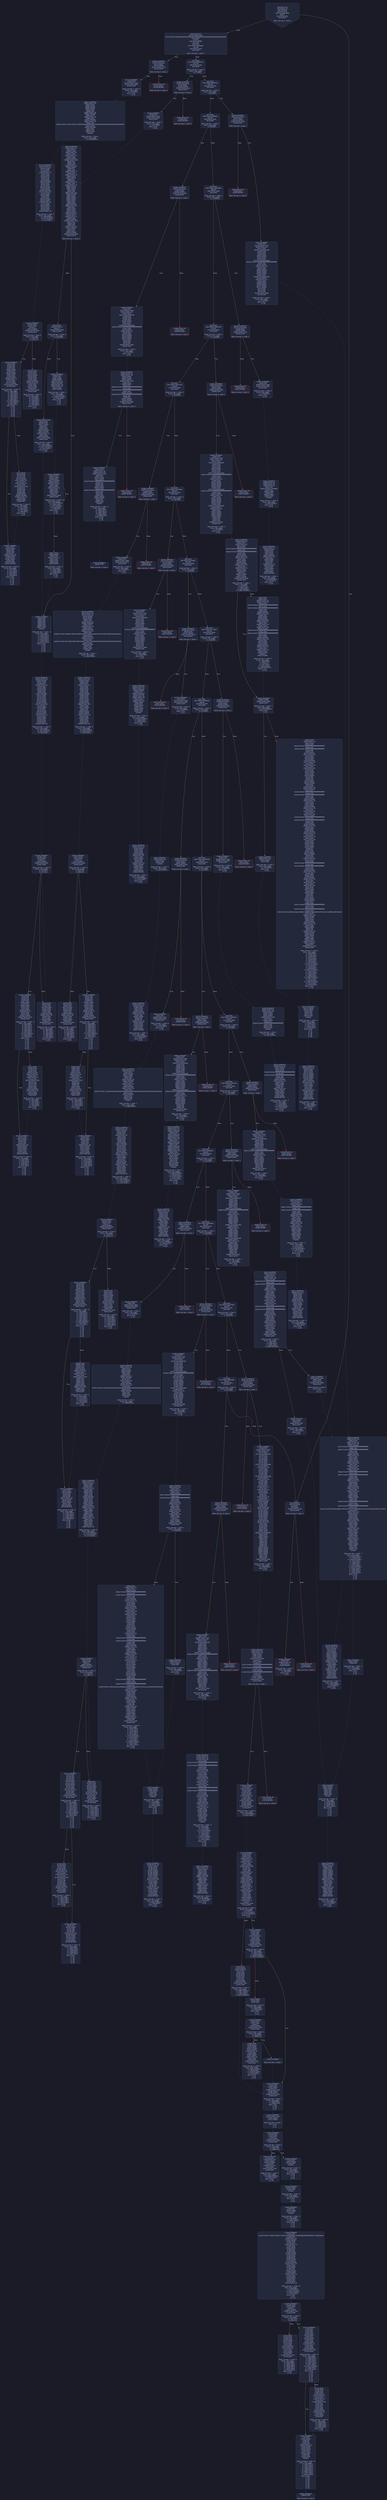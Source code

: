 digraph G {
    node [shape=box, style="filled, rounded", color="#565f89", fontcolor="#c0caf5", fontname="Helvetica", fillcolor="#24283b"];
    edge [color="#414868", fontcolor="#c0caf5", fontname="Helvetica"];
    bgcolor="#1a1b26";
    0 [ label = "[00] PUSH1 80
[02] PUSH1 40
[04] MSTORE
[05] PUSH1 04
[07] CALLDATASIZE
[08] LT
[09] PUSH2 00fc
[0c] JUMPI

Stack size req: 0, sizeΔ: 0
" shape = invhouse]
    1 [ label = "[0d] PUSH1 00
[0f] CALLDATALOAD
[10] PUSH29 0100000000000000000000000000000000000000000000000000000000
[2e] SWAP1
[2f] DIV
[30] PUSH4 ffffffff
[35] AND
[36] DUP1
[37] PUSH4 06fdde03
[3c] EQ
[3d] PUSH2 010e
[40] JUMPI

Stack size req: 0, sizeΔ: 1
"]
    2 [ label = "[41] DUP1
[42] PUSH4 08f978c6
[47] EQ
[48] PUSH2 019e
[4b] JUMPI

Stack size req: 1, sizeΔ: 0
Entry->Op usage:
	0->71:EQ:1
"]
    3 [ label = "[4c] DUP1
[4d] PUSH4 095ea7b3
[52] EQ
[53] PUSH2 022e
[56] JUMPI

Stack size req: 1, sizeΔ: 0
Entry->Op usage:
	0->82:EQ:1
"]
    4 [ label = "[57] DUP1
[58] PUSH4 0bffa8b4
[5d] EQ
[5e] PUSH2 0293
[61] JUMPI

Stack size req: 1, sizeΔ: 0
Entry->Op usage:
	0->93:EQ:1
"]
    5 [ label = "[62] DUP1
[63] PUSH4 18160ddd
[68] EQ
[69] PUSH2 02d6
[6c] JUMPI

Stack size req: 1, sizeΔ: 0
Entry->Op usage:
	0->104:EQ:1
"]
    6 [ label = "[6d] DUP1
[6e] PUSH4 23b872dd
[73] EQ
[74] PUSH2 0301
[77] JUMPI

Stack size req: 1, sizeΔ: 0
Entry->Op usage:
	0->115:EQ:1
"]
    7 [ label = "[78] DUP1
[79] PUSH4 26d111f5
[7e] EQ
[7f] PUSH2 0386
[82] JUMPI

Stack size req: 1, sizeΔ: 0
Entry->Op usage:
	0->126:EQ:1
"]
    8 [ label = "[83] DUP1
[84] PUSH4 27e235e3
[89] EQ
[8a] PUSH2 0416
[8d] JUMPI

Stack size req: 1, sizeΔ: 0
Entry->Op usage:
	0->137:EQ:1
"]
    9 [ label = "[8e] DUP1
[8f] PUSH4 313ce567
[94] EQ
[95] PUSH2 046d
[98] JUMPI

Stack size req: 1, sizeΔ: 0
Entry->Op usage:
	0->148:EQ:1
"]
    10 [ label = "[99] DUP1
[9a] PUSH4 5271309f
[9f] EQ
[a0] PUSH2 0498
[a3] JUMPI

Stack size req: 1, sizeΔ: 0
Entry->Op usage:
	0->159:EQ:1
"]
    11 [ label = "[a4] DUP1
[a5] PUSH4 54fd4d50
[aa] EQ
[ab] PUSH2 04ef
[ae] JUMPI

Stack size req: 1, sizeΔ: 0
Entry->Op usage:
	0->170:EQ:1
"]
    12 [ label = "[af] DUP1
[b0] PUSH4 5c658165
[b5] EQ
[b6] PUSH2 057f
[b9] JUMPI

Stack size req: 1, sizeΔ: 0
Entry->Op usage:
	0->181:EQ:1
"]
    13 [ label = "[ba] DUP1
[bb] PUSH4 70a08231
[c0] EQ
[c1] PUSH2 05f6
[c4] JUMPI

Stack size req: 1, sizeΔ: 0
Entry->Op usage:
	0->192:EQ:1
"]
    14 [ label = "[c5] DUP1
[c6] PUSH4 751e1079
[cb] EQ
[cc] PUSH2 064d
[cf] JUMPI

Stack size req: 1, sizeΔ: 0
Entry->Op usage:
	0->203:EQ:1
"]
    15 [ label = "[d0] DUP1
[d1] PUSH4 95d89b41
[d6] EQ
[d7] PUSH2 06bc
[da] JUMPI

Stack size req: 1, sizeΔ: 0
Entry->Op usage:
	0->214:EQ:1
"]
    16 [ label = "[db] DUP1
[dc] PUSH4 a9059cbb
[e1] EQ
[e2] PUSH2 074c
[e5] JUMPI

Stack size req: 1, sizeΔ: 0
Entry->Op usage:
	0->225:EQ:1
"]
    17 [ label = "[e6] DUP1
[e7] PUSH4 ab1f7929
[ec] EQ
[ed] PUSH2 07b1
[f0] JUMPI

Stack size req: 1, sizeΔ: 0
Entry->Op usage:
	0->236:EQ:1
"]
    18 [ label = "[f1] DUP1
[f2] PUSH4 dd62ed3e
[f7] EQ
[f8] PUSH2 081a
[fb] JUMPI

Stack size req: 1, sizeΔ: 0
Entry->Op usage:
	0->247:EQ:1
"]
    19 [ label = "[fc] JUMPDEST
[fd] CALLVALUE
[fe] DUP1
[ff] ISZERO
[0100] PUSH2 0108
[0103] JUMPI

Stack size req: 0, sizeΔ: 1
"]
    20 [ label = "[0104] PUSH1 00
[0106] DUP1
[0107] REVERT

Stack size req: 0, sizeΔ: 0
" color = "red"]
    21 [ label = "[0108] JUMPDEST
[0109] POP
[010a] PUSH1 00
[010c] DUP1
[010d] REVERT

Stack size req: 1, sizeΔ: -1
Entry->Op usage:
	0->265:POP:0
Entry->Exit:
	0->😵
" color = "red"]
    22 [ label = "[010e] JUMPDEST
[010f] CALLVALUE
[0110] DUP1
[0111] ISZERO
[0112] PUSH2 011a
[0115] JUMPI

Stack size req: 0, sizeΔ: 1
"]
    23 [ label = "[0116] PUSH1 00
[0118] DUP1
[0119] REVERT

Stack size req: 0, sizeΔ: 0
" color = "red"]
    24 [ label = "[011a] JUMPDEST
[011b] POP
[011c] PUSH2 0123
[011f] PUSH2 0891
[0122] JUMP

Stack size req: 1, sizeΔ: 0
Entry->Op usage:
	0->283:POP:0
Entry->Exit:
	0->😵
"]
    25 [ label = "[0123] JUMPDEST
[0124] PUSH1 40
[0126] MLOAD
[0127] DUP1
[0128] DUP1
[0129] PUSH1 20
[012b] ADD
[012c] DUP3
[012d] DUP2
[012e] SUB
[012f] DUP3
[0130] MSTORE
[0131] DUP4
[0132] DUP2
[0133] DUP2
[0134] MLOAD
[0135] DUP2
[0136] MSTORE
[0137] PUSH1 20
[0139] ADD
[013a] SWAP2
[013b] POP
[013c] DUP1
[013d] MLOAD
[013e] SWAP1
[013f] PUSH1 20
[0141] ADD
[0142] SWAP1
[0143] DUP1
[0144] DUP4
[0145] DUP4
[0146] PUSH1 00

Stack size req: 1, sizeΔ: 9
Entry->Op usage:
	0->308:MLOAD:0
	0->317:MLOAD:0
	0->321:ADD:1
"]
    26 [ label = "[0148] JUMPDEST
[0149] DUP4
[014a] DUP2
[014b] LT
[014c] ISZERO
[014d] PUSH2 0163
[0150] JUMPI

Stack size req: 4, sizeΔ: 0
Entry->Op usage:
	0->331:LT:0
	3->331:LT:1
"]
    27 [ label = "[0151] DUP1
[0152] DUP3
[0153] ADD
[0154] MLOAD
[0155] DUP2
[0156] DUP5
[0157] ADD
[0158] MSTORE
[0159] PUSH1 20
[015b] DUP2
[015c] ADD
[015d] SWAP1
[015e] POP
[015f] PUSH2 0148
[0162] JUMP

Stack size req: 3, sizeΔ: 0
Entry->Op usage:
	0->339:ADD:1
	0->343:ADD:1
	0->348:ADD:0
	0->350:POP:0
	1->339:ADD:0
	2->343:ADD:0
Entry->Exit:
	0->😵
"]
    28 [ label = "[0163] JUMPDEST
[0164] POP
[0165] POP
[0166] POP
[0167] POP
[0168] SWAP1
[0169] POP
[016a] SWAP1
[016b] DUP2
[016c] ADD
[016d] SWAP1
[016e] PUSH1 1f
[0170] AND
[0171] DUP1
[0172] ISZERO
[0173] PUSH2 0190
[0176] JUMPI

Stack size req: 7, sizeΔ: -5
Entry->Op usage:
	0->356:POP:0
	1->357:POP:0
	2->358:POP:0
	3->359:POP:0
	4->364:ADD:0
	4->368:AND:1
	4->370:ISZERO:0
	5->361:POP:0
	6->364:ADD:1
Entry->Exit:
	0->😵
	1->😵
	2->😵
	3->😵
	4->0
	5->😵
	6->😵
"]
    29 [ label = "[0177] DUP1
[0178] DUP3
[0179] SUB
[017a] DUP1
[017b] MLOAD
[017c] PUSH1 01
[017e] DUP4
[017f] PUSH1 20
[0181] SUB
[0182] PUSH2 0100
[0185] EXP
[0186] SUB
[0187] NOT
[0188] AND
[0189] DUP2
[018a] MSTORE
[018b] PUSH1 20
[018d] ADD
[018e] SWAP2
[018f] POP

Stack size req: 2, sizeΔ: 0
Entry->Op usage:
	0->377:SUB:1
	0->385:SUB:1
	1->377:SUB:0
	1->399:POP:0
Entry->Exit:
	1->😵
"]
    30 [ label = "[0190] JUMPDEST
[0191] POP
[0192] SWAP3
[0193] POP
[0194] POP
[0195] POP
[0196] PUSH1 40
[0198] MLOAD
[0199] DUP1
[019a] SWAP2
[019b] SUB
[019c] SWAP1
[019d] RETURN

Stack size req: 5, sizeΔ: -5
Entry->Op usage:
	0->401:POP:0
	1->411:SUB:0
	2->404:POP:0
	3->405:POP:0
	4->403:POP:0
Entry->Exit:
	0->😵
	1->😵
	2->😵
	3->😵
	4->😵
" color = "darkblue"]
    31 [ label = "[019e] JUMPDEST
[019f] CALLVALUE
[01a0] DUP1
[01a1] ISZERO
[01a2] PUSH2 01aa
[01a5] JUMPI

Stack size req: 0, sizeΔ: 1
"]
    32 [ label = "[01a6] PUSH1 00
[01a8] DUP1
[01a9] REVERT

Stack size req: 0, sizeΔ: 0
" color = "red"]
    33 [ label = "[01aa] JUMPDEST
[01ab] POP
[01ac] PUSH2 01b3
[01af] PUSH2 08ca
[01b2] JUMP

Stack size req: 1, sizeΔ: 0
Entry->Op usage:
	0->427:POP:0
Entry->Exit:
	0->😵
"]
    34 [ label = "[01b3] JUMPDEST
[01b4] PUSH1 40
[01b6] MLOAD
[01b7] DUP1
[01b8] DUP1
[01b9] PUSH1 20
[01bb] ADD
[01bc] DUP3
[01bd] DUP2
[01be] SUB
[01bf] DUP3
[01c0] MSTORE
[01c1] DUP4
[01c2] DUP2
[01c3] DUP2
[01c4] MLOAD
[01c5] DUP2
[01c6] MSTORE
[01c7] PUSH1 20
[01c9] ADD
[01ca] SWAP2
[01cb] POP
[01cc] DUP1
[01cd] MLOAD
[01ce] SWAP1
[01cf] PUSH1 20
[01d1] ADD
[01d2] SWAP1
[01d3] DUP1
[01d4] DUP4
[01d5] DUP4
[01d6] PUSH1 00

Stack size req: 1, sizeΔ: 9
Entry->Op usage:
	0->452:MLOAD:0
	0->461:MLOAD:0
	0->465:ADD:1
"]
    35 [ label = "[01d8] JUMPDEST
[01d9] DUP4
[01da] DUP2
[01db] LT
[01dc] ISZERO
[01dd] PUSH2 01f3
[01e0] JUMPI

Stack size req: 4, sizeΔ: 0
Entry->Op usage:
	0->475:LT:0
	3->475:LT:1
"]
    36 [ label = "[01e1] DUP1
[01e2] DUP3
[01e3] ADD
[01e4] MLOAD
[01e5] DUP2
[01e6] DUP5
[01e7] ADD
[01e8] MSTORE
[01e9] PUSH1 20
[01eb] DUP2
[01ec] ADD
[01ed] SWAP1
[01ee] POP
[01ef] PUSH2 01d8
[01f2] JUMP

Stack size req: 3, sizeΔ: 0
Entry->Op usage:
	0->483:ADD:1
	0->487:ADD:1
	0->492:ADD:0
	0->494:POP:0
	1->483:ADD:0
	2->487:ADD:0
Entry->Exit:
	0->😵
"]
    37 [ label = "[01f3] JUMPDEST
[01f4] POP
[01f5] POP
[01f6] POP
[01f7] POP
[01f8] SWAP1
[01f9] POP
[01fa] SWAP1
[01fb] DUP2
[01fc] ADD
[01fd] SWAP1
[01fe] PUSH1 1f
[0200] AND
[0201] DUP1
[0202] ISZERO
[0203] PUSH2 0220
[0206] JUMPI

Stack size req: 7, sizeΔ: -5
Entry->Op usage:
	0->500:POP:0
	1->501:POP:0
	2->502:POP:0
	3->503:POP:0
	4->508:ADD:0
	4->512:AND:1
	4->514:ISZERO:0
	5->505:POP:0
	6->508:ADD:1
Entry->Exit:
	0->😵
	1->😵
	2->😵
	3->😵
	4->0
	5->😵
	6->😵
"]
    38 [ label = "[0207] DUP1
[0208] DUP3
[0209] SUB
[020a] DUP1
[020b] MLOAD
[020c] PUSH1 01
[020e] DUP4
[020f] PUSH1 20
[0211] SUB
[0212] PUSH2 0100
[0215] EXP
[0216] SUB
[0217] NOT
[0218] AND
[0219] DUP2
[021a] MSTORE
[021b] PUSH1 20
[021d] ADD
[021e] SWAP2
[021f] POP

Stack size req: 2, sizeΔ: 0
Entry->Op usage:
	0->521:SUB:1
	0->529:SUB:1
	1->521:SUB:0
	1->543:POP:0
Entry->Exit:
	1->😵
"]
    39 [ label = "[0220] JUMPDEST
[0221] POP
[0222] SWAP3
[0223] POP
[0224] POP
[0225] POP
[0226] PUSH1 40
[0228] MLOAD
[0229] DUP1
[022a] SWAP2
[022b] SUB
[022c] SWAP1
[022d] RETURN

Stack size req: 5, sizeΔ: -5
Entry->Op usage:
	0->545:POP:0
	1->555:SUB:0
	2->548:POP:0
	3->549:POP:0
	4->547:POP:0
Entry->Exit:
	0->😵
	1->😵
	2->😵
	3->😵
	4->😵
" color = "darkblue"]
    40 [ label = "[022e] JUMPDEST
[022f] CALLVALUE
[0230] DUP1
[0231] ISZERO
[0232] PUSH2 023a
[0235] JUMPI

Stack size req: 0, sizeΔ: 1
"]
    41 [ label = "[0236] PUSH1 00
[0238] DUP1
[0239] REVERT

Stack size req: 0, sizeΔ: 0
" color = "red"]
    42 [ label = "[023a] JUMPDEST
[023b] POP
[023c] PUSH2 0279
[023f] PUSH1 04
[0241] DUP1
[0242] CALLDATASIZE
[0243] SUB
[0244] DUP2
[0245] ADD
[0246] SWAP1
[0247] DUP1
[0248] DUP1
[0249] CALLDATALOAD
[024a] PUSH20 ffffffffffffffffffffffffffffffffffffffff
[025f] AND
[0260] SWAP1
[0261] PUSH1 20
[0263] ADD
[0264] SWAP1
[0265] SWAP3
[0266] SWAP2
[0267] SWAP1
[0268] DUP1
[0269] CALLDATALOAD
[026a] SWAP1
[026b] PUSH1 20
[026d] ADD
[026e] SWAP1
[026f] SWAP3
[0270] SWAP2
[0271] SWAP1
[0272] POP
[0273] POP
[0274] POP
[0275] PUSH2 0968
[0278] JUMP

Stack size req: 1, sizeΔ: 2
Entry->Op usage:
	0->571:POP:0
Entry->Exit:
	0->😵
"]
    43 [ label = "[0279] JUMPDEST
[027a] PUSH1 40
[027c] MLOAD
[027d] DUP1
[027e] DUP3
[027f] ISZERO
[0280] ISZERO
[0281] ISZERO
[0282] ISZERO
[0283] DUP2
[0284] MSTORE
[0285] PUSH1 20
[0287] ADD
[0288] SWAP2
[0289] POP
[028a] POP
[028b] PUSH1 40
[028d] MLOAD
[028e] DUP1
[028f] SWAP2
[0290] SUB
[0291] SWAP1
[0292] RETURN

Stack size req: 1, sizeΔ: -1
Entry->Op usage:
	0->639:ISZERO:0
	0->649:POP:0
Entry->Exit:
	0->😵
" color = "darkblue"]
    44 [ label = "[0293] JUMPDEST
[0294] CALLVALUE
[0295] DUP1
[0296] ISZERO
[0297] PUSH2 029f
[029a] JUMPI

Stack size req: 0, sizeΔ: 1
"]
    45 [ label = "[029b] PUSH1 00
[029d] DUP1
[029e] REVERT

Stack size req: 0, sizeΔ: 0
" color = "red"]
    46 [ label = "[029f] JUMPDEST
[02a0] POP
[02a1] PUSH2 02d4
[02a4] PUSH1 04
[02a6] DUP1
[02a7] CALLDATASIZE
[02a8] SUB
[02a9] DUP2
[02aa] ADD
[02ab] SWAP1
[02ac] DUP1
[02ad] DUP1
[02ae] CALLDATALOAD
[02af] PUSH20 ffffffffffffffffffffffffffffffffffffffff
[02c4] AND
[02c5] SWAP1
[02c6] PUSH1 20
[02c8] ADD
[02c9] SWAP1
[02ca] SWAP3
[02cb] SWAP2
[02cc] SWAP1
[02cd] POP
[02ce] POP
[02cf] POP
[02d0] PUSH2 0a5a
[02d3] JUMP

Stack size req: 1, sizeΔ: 1
Entry->Op usage:
	0->672:POP:0
Entry->Exit:
	0->😵
"]
    47 [ label = "[02d4] JUMPDEST
[02d5] STOP

Stack size req: 0, sizeΔ: 0
" color = "darkblue"]
    48 [ label = "[02d6] JUMPDEST
[02d7] CALLVALUE
[02d8] DUP1
[02d9] ISZERO
[02da] PUSH2 02e2
[02dd] JUMPI

Stack size req: 0, sizeΔ: 1
"]
    49 [ label = "[02de] PUSH1 00
[02e0] DUP1
[02e1] REVERT

Stack size req: 0, sizeΔ: 0
" color = "red"]
    50 [ label = "[02e2] JUMPDEST
[02e3] POP
[02e4] PUSH2 02eb
[02e7] PUSH2 0afa
[02ea] JUMP

Stack size req: 1, sizeΔ: 0
Entry->Op usage:
	0->739:POP:0
Entry->Exit:
	0->😵
"]
    51 [ label = "[02eb] JUMPDEST
[02ec] PUSH1 40
[02ee] MLOAD
[02ef] DUP1
[02f0] DUP3
[02f1] DUP2
[02f2] MSTORE
[02f3] PUSH1 20
[02f5] ADD
[02f6] SWAP2
[02f7] POP
[02f8] POP
[02f9] PUSH1 40
[02fb] MLOAD
[02fc] DUP1
[02fd] SWAP2
[02fe] SUB
[02ff] SWAP1
[0300] RETURN

Stack size req: 1, sizeΔ: -1
Entry->Op usage:
	0->754:MSTORE:1
	0->759:POP:0
Entry->Exit:
	0->😵
" color = "darkblue"]
    52 [ label = "[0301] JUMPDEST
[0302] CALLVALUE
[0303] DUP1
[0304] ISZERO
[0305] PUSH2 030d
[0308] JUMPI

Stack size req: 0, sizeΔ: 1
"]
    53 [ label = "[0309] PUSH1 00
[030b] DUP1
[030c] REVERT

Stack size req: 0, sizeΔ: 0
" color = "red"]
    54 [ label = "[030d] JUMPDEST
[030e] POP
[030f] PUSH2 036c
[0312] PUSH1 04
[0314] DUP1
[0315] CALLDATASIZE
[0316] SUB
[0317] DUP2
[0318] ADD
[0319] SWAP1
[031a] DUP1
[031b] DUP1
[031c] CALLDATALOAD
[031d] PUSH20 ffffffffffffffffffffffffffffffffffffffff
[0332] AND
[0333] SWAP1
[0334] PUSH1 20
[0336] ADD
[0337] SWAP1
[0338] SWAP3
[0339] SWAP2
[033a] SWAP1
[033b] DUP1
[033c] CALLDATALOAD
[033d] PUSH20 ffffffffffffffffffffffffffffffffffffffff
[0352] AND
[0353] SWAP1
[0354] PUSH1 20
[0356] ADD
[0357] SWAP1
[0358] SWAP3
[0359] SWAP2
[035a] SWAP1
[035b] DUP1
[035c] CALLDATALOAD
[035d] SWAP1
[035e] PUSH1 20
[0360] ADD
[0361] SWAP1
[0362] SWAP3
[0363] SWAP2
[0364] SWAP1
[0365] POP
[0366] POP
[0367] POP
[0368] PUSH2 0b0c
[036b] JUMP

Stack size req: 1, sizeΔ: 3
Entry->Op usage:
	0->782:POP:0
Entry->Exit:
	0->😵
"]
    55 [ label = "[036c] JUMPDEST
[036d] PUSH1 40
[036f] MLOAD
[0370] DUP1
[0371] DUP3
[0372] ISZERO
[0373] ISZERO
[0374] ISZERO
[0375] ISZERO
[0376] DUP2
[0377] MSTORE
[0378] PUSH1 20
[037a] ADD
[037b] SWAP2
[037c] POP
[037d] POP
[037e] PUSH1 40
[0380] MLOAD
[0381] DUP1
[0382] SWAP2
[0383] SUB
[0384] SWAP1
[0385] RETURN

Stack size req: 1, sizeΔ: -1
Entry->Op usage:
	0->882:ISZERO:0
	0->892:POP:0
Entry->Exit:
	0->😵
" color = "darkblue"]
    56 [ label = "[0386] JUMPDEST
[0387] CALLVALUE
[0388] DUP1
[0389] ISZERO
[038a] PUSH2 0392
[038d] JUMPI

Stack size req: 0, sizeΔ: 1
"]
    57 [ label = "[038e] PUSH1 00
[0390] DUP1
[0391] REVERT

Stack size req: 0, sizeΔ: 0
" color = "red"]
    58 [ label = "[0392] JUMPDEST
[0393] POP
[0394] PUSH2 039b
[0397] PUSH2 0d79
[039a] JUMP

Stack size req: 1, sizeΔ: 0
Entry->Op usage:
	0->915:POP:0
Entry->Exit:
	0->😵
"]
    59 [ label = "[039b] JUMPDEST
[039c] PUSH1 40
[039e] MLOAD
[039f] DUP1
[03a0] DUP1
[03a1] PUSH1 20
[03a3] ADD
[03a4] DUP3
[03a5] DUP2
[03a6] SUB
[03a7] DUP3
[03a8] MSTORE
[03a9] DUP4
[03aa] DUP2
[03ab] DUP2
[03ac] MLOAD
[03ad] DUP2
[03ae] MSTORE
[03af] PUSH1 20
[03b1] ADD
[03b2] SWAP2
[03b3] POP
[03b4] DUP1
[03b5] MLOAD
[03b6] SWAP1
[03b7] PUSH1 20
[03b9] ADD
[03ba] SWAP1
[03bb] DUP1
[03bc] DUP4
[03bd] DUP4
[03be] PUSH1 00

Stack size req: 1, sizeΔ: 9
Entry->Op usage:
	0->940:MLOAD:0
	0->949:MLOAD:0
	0->953:ADD:1
"]
    60 [ label = "[03c0] JUMPDEST
[03c1] DUP4
[03c2] DUP2
[03c3] LT
[03c4] ISZERO
[03c5] PUSH2 03db
[03c8] JUMPI

Stack size req: 4, sizeΔ: 0
Entry->Op usage:
	0->963:LT:0
	3->963:LT:1
"]
    61 [ label = "[03c9] DUP1
[03ca] DUP3
[03cb] ADD
[03cc] MLOAD
[03cd] DUP2
[03ce] DUP5
[03cf] ADD
[03d0] MSTORE
[03d1] PUSH1 20
[03d3] DUP2
[03d4] ADD
[03d5] SWAP1
[03d6] POP
[03d7] PUSH2 03c0
[03da] JUMP

Stack size req: 3, sizeΔ: 0
Entry->Op usage:
	0->971:ADD:1
	0->975:ADD:1
	0->980:ADD:0
	0->982:POP:0
	1->971:ADD:0
	2->975:ADD:0
Entry->Exit:
	0->😵
"]
    62 [ label = "[03db] JUMPDEST
[03dc] POP
[03dd] POP
[03de] POP
[03df] POP
[03e0] SWAP1
[03e1] POP
[03e2] SWAP1
[03e3] DUP2
[03e4] ADD
[03e5] SWAP1
[03e6] PUSH1 1f
[03e8] AND
[03e9] DUP1
[03ea] ISZERO
[03eb] PUSH2 0408
[03ee] JUMPI

Stack size req: 7, sizeΔ: -5
Entry->Op usage:
	0->988:POP:0
	1->989:POP:0
	2->990:POP:0
	3->991:POP:0
	4->996:ADD:0
	4->1000:AND:1
	4->1002:ISZERO:0
	5->993:POP:0
	6->996:ADD:1
Entry->Exit:
	0->😵
	1->😵
	2->😵
	3->😵
	4->0
	5->😵
	6->😵
"]
    63 [ label = "[03ef] DUP1
[03f0] DUP3
[03f1] SUB
[03f2] DUP1
[03f3] MLOAD
[03f4] PUSH1 01
[03f6] DUP4
[03f7] PUSH1 20
[03f9] SUB
[03fa] PUSH2 0100
[03fd] EXP
[03fe] SUB
[03ff] NOT
[0400] AND
[0401] DUP2
[0402] MSTORE
[0403] PUSH1 20
[0405] ADD
[0406] SWAP2
[0407] POP

Stack size req: 2, sizeΔ: 0
Entry->Op usage:
	0->1009:SUB:1
	0->1017:SUB:1
	1->1009:SUB:0
	1->1031:POP:0
Entry->Exit:
	1->😵
"]
    64 [ label = "[0408] JUMPDEST
[0409] POP
[040a] SWAP3
[040b] POP
[040c] POP
[040d] POP
[040e] PUSH1 40
[0410] MLOAD
[0411] DUP1
[0412] SWAP2
[0413] SUB
[0414] SWAP1
[0415] RETURN

Stack size req: 5, sizeΔ: -5
Entry->Op usage:
	0->1033:POP:0
	1->1043:SUB:0
	2->1036:POP:0
	3->1037:POP:0
	4->1035:POP:0
Entry->Exit:
	0->😵
	1->😵
	2->😵
	3->😵
	4->😵
" color = "darkblue"]
    65 [ label = "[0416] JUMPDEST
[0417] CALLVALUE
[0418] DUP1
[0419] ISZERO
[041a] PUSH2 0422
[041d] JUMPI

Stack size req: 0, sizeΔ: 1
"]
    66 [ label = "[041e] PUSH1 00
[0420] DUP1
[0421] REVERT

Stack size req: 0, sizeΔ: 0
" color = "red"]
    67 [ label = "[0422] JUMPDEST
[0423] POP
[0424] PUSH2 0457
[0427] PUSH1 04
[0429] DUP1
[042a] CALLDATASIZE
[042b] SUB
[042c] DUP2
[042d] ADD
[042e] SWAP1
[042f] DUP1
[0430] DUP1
[0431] CALLDATALOAD
[0432] PUSH20 ffffffffffffffffffffffffffffffffffffffff
[0447] AND
[0448] SWAP1
[0449] PUSH1 20
[044b] ADD
[044c] SWAP1
[044d] SWAP3
[044e] SWAP2
[044f] SWAP1
[0450] POP
[0451] POP
[0452] POP
[0453] PUSH2 0dd9
[0456] JUMP

Stack size req: 1, sizeΔ: 1
Entry->Op usage:
	0->1059:POP:0
Entry->Exit:
	0->😵
"]
    68 [ label = "[0457] JUMPDEST
[0458] PUSH1 40
[045a] MLOAD
[045b] DUP1
[045c] DUP3
[045d] DUP2
[045e] MSTORE
[045f] PUSH1 20
[0461] ADD
[0462] SWAP2
[0463] POP
[0464] POP
[0465] PUSH1 40
[0467] MLOAD
[0468] DUP1
[0469] SWAP2
[046a] SUB
[046b] SWAP1
[046c] RETURN

Stack size req: 1, sizeΔ: -1
Entry->Op usage:
	0->1118:MSTORE:1
	0->1123:POP:0
Entry->Exit:
	0->😵
" color = "darkblue"]
    69 [ label = "[046d] JUMPDEST
[046e] CALLVALUE
[046f] DUP1
[0470] ISZERO
[0471] PUSH2 0479
[0474] JUMPI

Stack size req: 0, sizeΔ: 1
"]
    70 [ label = "[0475] PUSH1 00
[0477] DUP1
[0478] REVERT

Stack size req: 0, sizeΔ: 0
" color = "red"]
    71 [ label = "[0479] JUMPDEST
[047a] POP
[047b] PUSH2 0482
[047e] PUSH2 0df1
[0481] JUMP

Stack size req: 1, sizeΔ: 0
Entry->Op usage:
	0->1146:POP:0
Entry->Exit:
	0->😵
"]
    72 [ label = "[0482] JUMPDEST
[0483] PUSH1 40
[0485] MLOAD
[0486] DUP1
[0487] DUP3
[0488] DUP2
[0489] MSTORE
[048a] PUSH1 20
[048c] ADD
[048d] SWAP2
[048e] POP
[048f] POP
[0490] PUSH1 40
[0492] MLOAD
[0493] DUP1
[0494] SWAP2
[0495] SUB
[0496] SWAP1
[0497] RETURN

Stack size req: 1, sizeΔ: -1
Entry->Op usage:
	0->1161:MSTORE:1
	0->1166:POP:0
Entry->Exit:
	0->😵
" color = "darkblue"]
    73 [ label = "[0498] JUMPDEST
[0499] CALLVALUE
[049a] DUP1
[049b] ISZERO
[049c] PUSH2 04a4
[049f] JUMPI

Stack size req: 0, sizeΔ: 1
"]
    74 [ label = "[04a0] PUSH1 00
[04a2] DUP1
[04a3] REVERT

Stack size req: 0, sizeΔ: 0
" color = "red"]
    75 [ label = "[04a4] JUMPDEST
[04a5] POP
[04a6] PUSH2 04ad
[04a9] PUSH2 0df6
[04ac] JUMP

Stack size req: 1, sizeΔ: 0
Entry->Op usage:
	0->1189:POP:0
Entry->Exit:
	0->😵
"]
    76 [ label = "[04ad] JUMPDEST
[04ae] PUSH1 40
[04b0] MLOAD
[04b1] DUP1
[04b2] DUP3
[04b3] PUSH20 ffffffffffffffffffffffffffffffffffffffff
[04c8] AND
[04c9] PUSH20 ffffffffffffffffffffffffffffffffffffffff
[04de] AND
[04df] DUP2
[04e0] MSTORE
[04e1] PUSH1 20
[04e3] ADD
[04e4] SWAP2
[04e5] POP
[04e6] POP
[04e7] PUSH1 40
[04e9] MLOAD
[04ea] DUP1
[04eb] SWAP2
[04ec] SUB
[04ed] SWAP1
[04ee] RETURN

Stack size req: 1, sizeΔ: -1
Entry->Op usage:
	0->1224:AND:1
	0->1246:AND:1
	0->1248:MSTORE:1
	0->1253:POP:0
Entry->Exit:
	0->😵
" color = "darkblue"]
    77 [ label = "[04ef] JUMPDEST
[04f0] CALLVALUE
[04f1] DUP1
[04f2] ISZERO
[04f3] PUSH2 04fb
[04f6] JUMPI

Stack size req: 0, sizeΔ: 1
"]
    78 [ label = "[04f7] PUSH1 00
[04f9] DUP1
[04fa] REVERT

Stack size req: 0, sizeΔ: 0
" color = "red"]
    79 [ label = "[04fb] JUMPDEST
[04fc] POP
[04fd] PUSH2 0504
[0500] PUSH2 0e1c
[0503] JUMP

Stack size req: 1, sizeΔ: 0
Entry->Op usage:
	0->1276:POP:0
Entry->Exit:
	0->😵
"]
    80 [ label = "[0504] JUMPDEST
[0505] PUSH1 40
[0507] MLOAD
[0508] DUP1
[0509] DUP1
[050a] PUSH1 20
[050c] ADD
[050d] DUP3
[050e] DUP2
[050f] SUB
[0510] DUP3
[0511] MSTORE
[0512] DUP4
[0513] DUP2
[0514] DUP2
[0515] MLOAD
[0516] DUP2
[0517] MSTORE
[0518] PUSH1 20
[051a] ADD
[051b] SWAP2
[051c] POP
[051d] DUP1
[051e] MLOAD
[051f] SWAP1
[0520] PUSH1 20
[0522] ADD
[0523] SWAP1
[0524] DUP1
[0525] DUP4
[0526] DUP4
[0527] PUSH1 00

Stack size req: 1, sizeΔ: 9
Entry->Op usage:
	0->1301:MLOAD:0
	0->1310:MLOAD:0
	0->1314:ADD:1
"]
    81 [ label = "[0529] JUMPDEST
[052a] DUP4
[052b] DUP2
[052c] LT
[052d] ISZERO
[052e] PUSH2 0544
[0531] JUMPI

Stack size req: 4, sizeΔ: 0
Entry->Op usage:
	0->1324:LT:0
	3->1324:LT:1
"]
    82 [ label = "[0532] DUP1
[0533] DUP3
[0534] ADD
[0535] MLOAD
[0536] DUP2
[0537] DUP5
[0538] ADD
[0539] MSTORE
[053a] PUSH1 20
[053c] DUP2
[053d] ADD
[053e] SWAP1
[053f] POP
[0540] PUSH2 0529
[0543] JUMP

Stack size req: 3, sizeΔ: 0
Entry->Op usage:
	0->1332:ADD:1
	0->1336:ADD:1
	0->1341:ADD:0
	0->1343:POP:0
	1->1332:ADD:0
	2->1336:ADD:0
Entry->Exit:
	0->😵
"]
    83 [ label = "[0544] JUMPDEST
[0545] POP
[0546] POP
[0547] POP
[0548] POP
[0549] SWAP1
[054a] POP
[054b] SWAP1
[054c] DUP2
[054d] ADD
[054e] SWAP1
[054f] PUSH1 1f
[0551] AND
[0552] DUP1
[0553] ISZERO
[0554] PUSH2 0571
[0557] JUMPI

Stack size req: 7, sizeΔ: -5
Entry->Op usage:
	0->1349:POP:0
	1->1350:POP:0
	2->1351:POP:0
	3->1352:POP:0
	4->1357:ADD:0
	4->1361:AND:1
	4->1363:ISZERO:0
	5->1354:POP:0
	6->1357:ADD:1
Entry->Exit:
	0->😵
	1->😵
	2->😵
	3->😵
	4->0
	5->😵
	6->😵
"]
    84 [ label = "[0558] DUP1
[0559] DUP3
[055a] SUB
[055b] DUP1
[055c] MLOAD
[055d] PUSH1 01
[055f] DUP4
[0560] PUSH1 20
[0562] SUB
[0563] PUSH2 0100
[0566] EXP
[0567] SUB
[0568] NOT
[0569] AND
[056a] DUP2
[056b] MSTORE
[056c] PUSH1 20
[056e] ADD
[056f] SWAP2
[0570] POP

Stack size req: 2, sizeΔ: 0
Entry->Op usage:
	0->1370:SUB:1
	0->1378:SUB:1
	1->1370:SUB:0
	1->1392:POP:0
Entry->Exit:
	1->😵
"]
    85 [ label = "[0571] JUMPDEST
[0572] POP
[0573] SWAP3
[0574] POP
[0575] POP
[0576] POP
[0577] PUSH1 40
[0579] MLOAD
[057a] DUP1
[057b] SWAP2
[057c] SUB
[057d] SWAP1
[057e] RETURN

Stack size req: 5, sizeΔ: -5
Entry->Op usage:
	0->1394:POP:0
	1->1404:SUB:0
	2->1397:POP:0
	3->1398:POP:0
	4->1396:POP:0
Entry->Exit:
	0->😵
	1->😵
	2->😵
	3->😵
	4->😵
" color = "darkblue"]
    86 [ label = "[057f] JUMPDEST
[0580] CALLVALUE
[0581] DUP1
[0582] ISZERO
[0583] PUSH2 058b
[0586] JUMPI

Stack size req: 0, sizeΔ: 1
"]
    87 [ label = "[0587] PUSH1 00
[0589] DUP1
[058a] REVERT

Stack size req: 0, sizeΔ: 0
" color = "red"]
    88 [ label = "[058b] JUMPDEST
[058c] POP
[058d] PUSH2 05e0
[0590] PUSH1 04
[0592] DUP1
[0593] CALLDATASIZE
[0594] SUB
[0595] DUP2
[0596] ADD
[0597] SWAP1
[0598] DUP1
[0599] DUP1
[059a] CALLDATALOAD
[059b] PUSH20 ffffffffffffffffffffffffffffffffffffffff
[05b0] AND
[05b1] SWAP1
[05b2] PUSH1 20
[05b4] ADD
[05b5] SWAP1
[05b6] SWAP3
[05b7] SWAP2
[05b8] SWAP1
[05b9] DUP1
[05ba] CALLDATALOAD
[05bb] PUSH20 ffffffffffffffffffffffffffffffffffffffff
[05d0] AND
[05d1] SWAP1
[05d2] PUSH1 20
[05d4] ADD
[05d5] SWAP1
[05d6] SWAP3
[05d7] SWAP2
[05d8] SWAP1
[05d9] POP
[05da] POP
[05db] POP
[05dc] PUSH2 0e55
[05df] JUMP

Stack size req: 1, sizeΔ: 2
Entry->Op usage:
	0->1420:POP:0
Entry->Exit:
	0->😵
"]
    89 [ label = "[05e0] JUMPDEST
[05e1] PUSH1 40
[05e3] MLOAD
[05e4] DUP1
[05e5] DUP3
[05e6] DUP2
[05e7] MSTORE
[05e8] PUSH1 20
[05ea] ADD
[05eb] SWAP2
[05ec] POP
[05ed] POP
[05ee] PUSH1 40
[05f0] MLOAD
[05f1] DUP1
[05f2] SWAP2
[05f3] SUB
[05f4] SWAP1
[05f5] RETURN

Stack size req: 1, sizeΔ: -1
Entry->Op usage:
	0->1511:MSTORE:1
	0->1516:POP:0
Entry->Exit:
	0->😵
" color = "darkblue"]
    90 [ label = "[05f6] JUMPDEST
[05f7] CALLVALUE
[05f8] DUP1
[05f9] ISZERO
[05fa] PUSH2 0602
[05fd] JUMPI

Stack size req: 0, sizeΔ: 1
"]
    91 [ label = "[05fe] PUSH1 00
[0600] DUP1
[0601] REVERT

Stack size req: 0, sizeΔ: 0
" color = "red"]
    92 [ label = "[0602] JUMPDEST
[0603] POP
[0604] PUSH2 0637
[0607] PUSH1 04
[0609] DUP1
[060a] CALLDATASIZE
[060b] SUB
[060c] DUP2
[060d] ADD
[060e] SWAP1
[060f] DUP1
[0610] DUP1
[0611] CALLDATALOAD
[0612] PUSH20 ffffffffffffffffffffffffffffffffffffffff
[0627] AND
[0628] SWAP1
[0629] PUSH1 20
[062b] ADD
[062c] SWAP1
[062d] SWAP3
[062e] SWAP2
[062f] SWAP1
[0630] POP
[0631] POP
[0632] POP
[0633] PUSH2 0e7a
[0636] JUMP

Stack size req: 1, sizeΔ: 1
Entry->Op usage:
	0->1539:POP:0
Entry->Exit:
	0->😵
"]
    93 [ label = "[0637] JUMPDEST
[0638] PUSH1 40
[063a] MLOAD
[063b] DUP1
[063c] DUP3
[063d] DUP2
[063e] MSTORE
[063f] PUSH1 20
[0641] ADD
[0642] SWAP2
[0643] POP
[0644] POP
[0645] PUSH1 40
[0647] MLOAD
[0648] DUP1
[0649] SWAP2
[064a] SUB
[064b] SWAP1
[064c] RETURN

Stack size req: 1, sizeΔ: -1
Entry->Op usage:
	0->1598:MSTORE:1
	0->1603:POP:0
Entry->Exit:
	0->😵
" color = "darkblue"]
    94 [ label = "[064d] JUMPDEST
[064e] CALLVALUE
[064f] DUP1
[0650] ISZERO
[0651] PUSH2 0659
[0654] JUMPI

Stack size req: 0, sizeΔ: 1
"]
    95 [ label = "[0655] PUSH1 00
[0657] DUP1
[0658] REVERT

Stack size req: 0, sizeΔ: 0
" color = "red"]
    96 [ label = "[0659] JUMPDEST
[065a] POP
[065b] PUSH2 06a2
[065e] PUSH1 04
[0660] DUP1
[0661] CALLDATASIZE
[0662] SUB
[0663] DUP2
[0664] ADD
[0665] SWAP1
[0666] DUP1
[0667] DUP1
[0668] CALLDATALOAD
[0669] PUSH20 ffffffffffffffffffffffffffffffffffffffff
[067e] AND
[067f] SWAP1
[0680] PUSH1 20
[0682] ADD
[0683] SWAP1
[0684] SWAP3
[0685] SWAP2
[0686] SWAP1
[0687] DUP1
[0688] CALLDATALOAD
[0689] SWAP1
[068a] PUSH1 20
[068c] ADD
[068d] SWAP1
[068e] SWAP3
[068f] SWAP2
[0690] SWAP1
[0691] DUP1
[0692] CALLDATALOAD
[0693] SWAP1
[0694] PUSH1 20
[0696] ADD
[0697] SWAP1
[0698] SWAP3
[0699] SWAP2
[069a] SWAP1
[069b] POP
[069c] POP
[069d] POP
[069e] PUSH2 0ec2
[06a1] JUMP

Stack size req: 1, sizeΔ: 3
Entry->Op usage:
	0->1626:POP:0
Entry->Exit:
	0->😵
"]
    97 [ label = "[06a2] JUMPDEST
[06a3] PUSH1 40
[06a5] MLOAD
[06a6] DUP1
[06a7] DUP3
[06a8] ISZERO
[06a9] ISZERO
[06aa] ISZERO
[06ab] ISZERO
[06ac] DUP2
[06ad] MSTORE
[06ae] PUSH1 20
[06b0] ADD
[06b1] SWAP2
[06b2] POP
[06b3] POP
[06b4] PUSH1 40
[06b6] MLOAD
[06b7] DUP1
[06b8] SWAP2
[06b9] SUB
[06ba] SWAP1
[06bb] RETURN

Stack size req: 1, sizeΔ: -1
Entry->Op usage:
	0->1704:ISZERO:0
	0->1714:POP:0
Entry->Exit:
	0->😵
" color = "darkblue"]
    98 [ label = "[06bc] JUMPDEST
[06bd] CALLVALUE
[06be] DUP1
[06bf] ISZERO
[06c0] PUSH2 06c8
[06c3] JUMPI

Stack size req: 0, sizeΔ: 1
"]
    99 [ label = "[06c4] PUSH1 00
[06c6] DUP1
[06c7] REVERT

Stack size req: 0, sizeΔ: 0
" color = "red"]
    100 [ label = "[06c8] JUMPDEST
[06c9] POP
[06ca] PUSH2 06d1
[06cd] PUSH2 0f66
[06d0] JUMP

Stack size req: 1, sizeΔ: 0
Entry->Op usage:
	0->1737:POP:0
Entry->Exit:
	0->😵
"]
    101 [ label = "[06d1] JUMPDEST
[06d2] PUSH1 40
[06d4] MLOAD
[06d5] DUP1
[06d6] DUP1
[06d7] PUSH1 20
[06d9] ADD
[06da] DUP3
[06db] DUP2
[06dc] SUB
[06dd] DUP3
[06de] MSTORE
[06df] DUP4
[06e0] DUP2
[06e1] DUP2
[06e2] MLOAD
[06e3] DUP2
[06e4] MSTORE
[06e5] PUSH1 20
[06e7] ADD
[06e8] SWAP2
[06e9] POP
[06ea] DUP1
[06eb] MLOAD
[06ec] SWAP1
[06ed] PUSH1 20
[06ef] ADD
[06f0] SWAP1
[06f1] DUP1
[06f2] DUP4
[06f3] DUP4
[06f4] PUSH1 00

Stack size req: 1, sizeΔ: 9
Entry->Op usage:
	0->1762:MLOAD:0
	0->1771:MLOAD:0
	0->1775:ADD:1
"]
    102 [ label = "[06f6] JUMPDEST
[06f7] DUP4
[06f8] DUP2
[06f9] LT
[06fa] ISZERO
[06fb] PUSH2 0711
[06fe] JUMPI

Stack size req: 4, sizeΔ: 0
Entry->Op usage:
	0->1785:LT:0
	3->1785:LT:1
"]
    103 [ label = "[06ff] DUP1
[0700] DUP3
[0701] ADD
[0702] MLOAD
[0703] DUP2
[0704] DUP5
[0705] ADD
[0706] MSTORE
[0707] PUSH1 20
[0709] DUP2
[070a] ADD
[070b] SWAP1
[070c] POP
[070d] PUSH2 06f6
[0710] JUMP

Stack size req: 3, sizeΔ: 0
Entry->Op usage:
	0->1793:ADD:1
	0->1797:ADD:1
	0->1802:ADD:0
	0->1804:POP:0
	1->1793:ADD:0
	2->1797:ADD:0
Entry->Exit:
	0->😵
"]
    104 [ label = "[0711] JUMPDEST
[0712] POP
[0713] POP
[0714] POP
[0715] POP
[0716] SWAP1
[0717] POP
[0718] SWAP1
[0719] DUP2
[071a] ADD
[071b] SWAP1
[071c] PUSH1 1f
[071e] AND
[071f] DUP1
[0720] ISZERO
[0721] PUSH2 073e
[0724] JUMPI

Stack size req: 7, sizeΔ: -5
Entry->Op usage:
	0->1810:POP:0
	1->1811:POP:0
	2->1812:POP:0
	3->1813:POP:0
	4->1818:ADD:0
	4->1822:AND:1
	4->1824:ISZERO:0
	5->1815:POP:0
	6->1818:ADD:1
Entry->Exit:
	0->😵
	1->😵
	2->😵
	3->😵
	4->0
	5->😵
	6->😵
"]
    105 [ label = "[0725] DUP1
[0726] DUP3
[0727] SUB
[0728] DUP1
[0729] MLOAD
[072a] PUSH1 01
[072c] DUP4
[072d] PUSH1 20
[072f] SUB
[0730] PUSH2 0100
[0733] EXP
[0734] SUB
[0735] NOT
[0736] AND
[0737] DUP2
[0738] MSTORE
[0739] PUSH1 20
[073b] ADD
[073c] SWAP2
[073d] POP

Stack size req: 2, sizeΔ: 0
Entry->Op usage:
	0->1831:SUB:1
	0->1839:SUB:1
	1->1831:SUB:0
	1->1853:POP:0
Entry->Exit:
	1->😵
"]
    106 [ label = "[073e] JUMPDEST
[073f] POP
[0740] SWAP3
[0741] POP
[0742] POP
[0743] POP
[0744] PUSH1 40
[0746] MLOAD
[0747] DUP1
[0748] SWAP2
[0749] SUB
[074a] SWAP1
[074b] RETURN

Stack size req: 5, sizeΔ: -5
Entry->Op usage:
	0->1855:POP:0
	1->1865:SUB:0
	2->1858:POP:0
	3->1859:POP:0
	4->1857:POP:0
Entry->Exit:
	0->😵
	1->😵
	2->😵
	3->😵
	4->😵
" color = "darkblue"]
    107 [ label = "[074c] JUMPDEST
[074d] CALLVALUE
[074e] DUP1
[074f] ISZERO
[0750] PUSH2 0758
[0753] JUMPI

Stack size req: 0, sizeΔ: 1
"]
    108 [ label = "[0754] PUSH1 00
[0756] DUP1
[0757] REVERT

Stack size req: 0, sizeΔ: 0
" color = "red"]
    109 [ label = "[0758] JUMPDEST
[0759] POP
[075a] PUSH2 0797
[075d] PUSH1 04
[075f] DUP1
[0760] CALLDATASIZE
[0761] SUB
[0762] DUP2
[0763] ADD
[0764] SWAP1
[0765] DUP1
[0766] DUP1
[0767] CALLDATALOAD
[0768] PUSH20 ffffffffffffffffffffffffffffffffffffffff
[077d] AND
[077e] SWAP1
[077f] PUSH1 20
[0781] ADD
[0782] SWAP1
[0783] SWAP3
[0784] SWAP2
[0785] SWAP1
[0786] DUP1
[0787] CALLDATALOAD
[0788] SWAP1
[0789] PUSH1 20
[078b] ADD
[078c] SWAP1
[078d] SWAP3
[078e] SWAP2
[078f] SWAP1
[0790] POP
[0791] POP
[0792] POP
[0793] PUSH2 0f9f
[0796] JUMP

Stack size req: 1, sizeΔ: 2
Entry->Op usage:
	0->1881:POP:0
Entry->Exit:
	0->😵
"]
    110 [ label = "[0797] JUMPDEST
[0798] PUSH1 40
[079a] MLOAD
[079b] DUP1
[079c] DUP3
[079d] ISZERO
[079e] ISZERO
[079f] ISZERO
[07a0] ISZERO
[07a1] DUP2
[07a2] MSTORE
[07a3] PUSH1 20
[07a5] ADD
[07a6] SWAP2
[07a7] POP
[07a8] POP
[07a9] PUSH1 40
[07ab] MLOAD
[07ac] DUP1
[07ad] SWAP2
[07ae] SUB
[07af] SWAP1
[07b0] RETURN

Stack size req: 1, sizeΔ: -1
Entry->Op usage:
	0->1949:ISZERO:0
	0->1959:POP:0
Entry->Exit:
	0->😵
" color = "darkblue"]
    111 [ label = "[07b1] JUMPDEST
[07b2] CALLVALUE
[07b3] DUP1
[07b4] ISZERO
[07b5] PUSH2 07bd
[07b8] JUMPI

Stack size req: 0, sizeΔ: 1
"]
    112 [ label = "[07b9] PUSH1 00
[07bb] DUP1
[07bc] REVERT

Stack size req: 0, sizeΔ: 0
" color = "red"]
    113 [ label = "[07bd] JUMPDEST
[07be] POP
[07bf] PUSH2 0818
[07c2] PUSH1 04
[07c4] DUP1
[07c5] CALLDATASIZE
[07c6] SUB
[07c7] DUP2
[07c8] ADD
[07c9] SWAP1
[07ca] DUP1
[07cb] DUP1
[07cc] CALLDATALOAD
[07cd] SWAP1
[07ce] PUSH1 20
[07d0] ADD
[07d1] SWAP1
[07d2] DUP3
[07d3] ADD
[07d4] DUP1
[07d5] CALLDATALOAD
[07d6] SWAP1
[07d7] PUSH1 20
[07d9] ADD
[07da] SWAP1
[07db] DUP1
[07dc] DUP1
[07dd] PUSH1 1f
[07df] ADD
[07e0] PUSH1 20
[07e2] DUP1
[07e3] SWAP2
[07e4] DIV
[07e5] MUL
[07e6] PUSH1 20
[07e8] ADD
[07e9] PUSH1 40
[07eb] MLOAD
[07ec] SWAP1
[07ed] DUP2
[07ee] ADD
[07ef] PUSH1 40
[07f1] MSTORE
[07f2] DUP1
[07f3] SWAP4
[07f4] SWAP3
[07f5] SWAP2
[07f6] SWAP1
[07f7] DUP2
[07f8] DUP2
[07f9] MSTORE
[07fa] PUSH1 20
[07fc] ADD
[07fd] DUP4
[07fe] DUP4
[07ff] DUP1
[0800] DUP3
[0801] DUP5
[0802] CALLDATACOPY
[0803] DUP3
[0804] ADD
[0805] SWAP2
[0806] POP
[0807] POP
[0808] POP
[0809] POP
[080a] POP
[080b] POP
[080c] SWAP2
[080d] SWAP3
[080e] SWAP2
[080f] SWAP3
[0810] SWAP1
[0811] POP
[0812] POP
[0813] POP
[0814] PUSH2 10f9
[0817] JUMP

Stack size req: 1, sizeΔ: 1
Entry->Op usage:
	0->1982:POP:0
Entry->Exit:
	0->😵
"]
    114 [ label = "[0818] JUMPDEST
[0819] STOP

Stack size req: 0, sizeΔ: 0
" color = "darkblue"]
    115 [ label = "[081a] JUMPDEST
[081b] CALLVALUE
[081c] DUP1
[081d] ISZERO
[081e] PUSH2 0826
[0821] JUMPI

Stack size req: 0, sizeΔ: 1
"]
    116 [ label = "[0822] PUSH1 00
[0824] DUP1
[0825] REVERT

Stack size req: 0, sizeΔ: 0
" color = "red"]
    117 [ label = "[0826] JUMPDEST
[0827] POP
[0828] PUSH2 087b
[082b] PUSH1 04
[082d] DUP1
[082e] CALLDATASIZE
[082f] SUB
[0830] DUP2
[0831] ADD
[0832] SWAP1
[0833] DUP1
[0834] DUP1
[0835] CALLDATALOAD
[0836] PUSH20 ffffffffffffffffffffffffffffffffffffffff
[084b] AND
[084c] SWAP1
[084d] PUSH1 20
[084f] ADD
[0850] SWAP1
[0851] SWAP3
[0852] SWAP2
[0853] SWAP1
[0854] DUP1
[0855] CALLDATALOAD
[0856] PUSH20 ffffffffffffffffffffffffffffffffffffffff
[086b] AND
[086c] SWAP1
[086d] PUSH1 20
[086f] ADD
[0870] SWAP1
[0871] SWAP3
[0872] SWAP2
[0873] SWAP1
[0874] POP
[0875] POP
[0876] POP
[0877] PUSH2 120b
[087a] JUMP

Stack size req: 1, sizeΔ: 2
Entry->Op usage:
	0->2087:POP:0
Entry->Exit:
	0->😵
"]
    118 [ label = "[087b] JUMPDEST
[087c] PUSH1 40
[087e] MLOAD
[087f] DUP1
[0880] DUP3
[0881] DUP2
[0882] MSTORE
[0883] PUSH1 20
[0885] ADD
[0886] SWAP2
[0887] POP
[0888] POP
[0889] PUSH1 40
[088b] MLOAD
[088c] DUP1
[088d] SWAP2
[088e] SUB
[088f] SWAP1
[0890] RETURN

Stack size req: 1, sizeΔ: -1
Entry->Op usage:
	0->2178:MSTORE:1
	0->2183:POP:0
Entry->Exit:
	0->😵
" color = "darkblue"]
    119 [ label = "[0891] JUMPDEST
[0892] PUSH1 40
[0894] DUP1
[0895] MLOAD
[0896] SWAP1
[0897] DUP2
[0898] ADD
[0899] PUSH1 40
[089b] MSTORE
[089c] DUP1
[089d] PUSH1 06
[089f] DUP2
[08a0] MSTORE
[08a1] PUSH1 20
[08a3] ADD
[08a4] PUSH32 4269744361720000000000000000000000000000000000000000000000000000
[08c5] DUP2
[08c6] MSTORE
[08c7] POP
[08c8] DUP2
[08c9] JUMP
Indirect!

Stack size req: 1, sizeΔ: 1
Entry->Op usage:
	0->2249:JUMP:0
" color = "teal"]
    120 [ label = "[08ca] JUMPDEST
[08cb] PUSH1 02
[08cd] DUP1
[08ce] SLOAD
[08cf] PUSH1 01
[08d1] DUP2
[08d2] PUSH1 01
[08d4] AND
[08d5] ISZERO
[08d6] PUSH2 0100
[08d9] MUL
[08da] SUB
[08db] AND
[08dc] PUSH1 02
[08de] SWAP1
[08df] DIV
[08e0] DUP1
[08e1] PUSH1 1f
[08e3] ADD
[08e4] PUSH1 20
[08e6] DUP1
[08e7] SWAP2
[08e8] DIV
[08e9] MUL
[08ea] PUSH1 20
[08ec] ADD
[08ed] PUSH1 40
[08ef] MLOAD
[08f0] SWAP1
[08f1] DUP2
[08f2] ADD
[08f3] PUSH1 40
[08f5] MSTORE
[08f6] DUP1
[08f7] SWAP3
[08f8] SWAP2
[08f9] SWAP1
[08fa] DUP2
[08fb] DUP2
[08fc] MSTORE
[08fd] PUSH1 20
[08ff] ADD
[0900] DUP3
[0901] DUP1
[0902] SLOAD
[0903] PUSH1 01
[0905] DUP2
[0906] PUSH1 01
[0908] AND
[0909] ISZERO
[090a] PUSH2 0100
[090d] MUL
[090e] SUB
[090f] AND
[0910] PUSH1 02
[0912] SWAP1
[0913] DIV
[0914] DUP1
[0915] ISZERO
[0916] PUSH2 0960
[0919] JUMPI

Stack size req: 0, sizeΔ: 6
"]
    121 [ label = "[091a] DUP1
[091b] PUSH1 1f
[091d] LT
[091e] PUSH2 0935
[0921] JUMPI

Stack size req: 1, sizeΔ: 0
Entry->Op usage:
	0->2333:LT:1
"]
    122 [ label = "[0922] PUSH2 0100
[0925] DUP1
[0926] DUP4
[0927] SLOAD
[0928] DIV
[0929] MUL
[092a] DUP4
[092b] MSTORE
[092c] SWAP2
[092d] PUSH1 20
[092f] ADD
[0930] SWAP2
[0931] PUSH2 0960
[0934] JUMP

Stack size req: 3, sizeΔ: 0
Entry->Op usage:
	1->2343:SLOAD:0
	2->2347:MSTORE:0
	2->2351:ADD:1
Entry->Exit:
	2->😵
"]
    123 [ label = "[0935] JUMPDEST
[0936] DUP3
[0937] ADD
[0938] SWAP2
[0939] SWAP1
[093a] PUSH1 00
[093c] MSTORE
[093d] PUSH1 20
[093f] PUSH1 00
[0941] SHA3
[0942] SWAP1

Stack size req: 3, sizeΔ: 0
Entry->Op usage:
	0->2359:ADD:1
	1->2364:MSTORE:1
	2->2359:ADD:0
Entry->Exit:
	0->😵
	1->😵
	2->0
"]
    124 [ label = "[0943] JUMPDEST
[0944] DUP2
[0945] SLOAD
[0946] DUP2
[0947] MSTORE
[0948] SWAP1
[0949] PUSH1 01
[094b] ADD
[094c] SWAP1
[094d] PUSH1 20
[094f] ADD
[0950] DUP1
[0951] DUP4
[0952] GT
[0953] PUSH2 0943
[0956] JUMPI

Stack size req: 3, sizeΔ: 0
Entry->Op usage:
	0->2375:MSTORE:0
	0->2383:ADD:1
	1->2373:SLOAD:0
	1->2379:ADD:1
	2->2386:GT:0
Entry->Exit:
	0->😵
	1->😵
"]
    125 [ label = "[0957] DUP3
[0958] SWAP1
[0959] SUB
[095a] PUSH1 1f
[095c] AND
[095d] DUP3
[095e] ADD
[095f] SWAP2

Stack size req: 3, sizeΔ: 0
Entry->Op usage:
	0->2393:SUB:0
	2->2393:SUB:1
	2->2398:ADD:0
Entry->Exit:
	0->😵
	2->0
"]
    126 [ label = "[0960] JUMPDEST
[0961] POP
[0962] POP
[0963] POP
[0964] POP
[0965] POP
[0966] DUP2
[0967] JUMP
Indirect!

Stack size req: 7, sizeΔ: -5
Entry->Op usage:
	0->2401:POP:0
	1->2402:POP:0
	2->2403:POP:0
	3->2404:POP:0
	4->2405:POP:0
	6->2407:JUMP:0
Entry->Exit:
	0->😵
	1->😵
	2->😵
	3->😵
	4->😵
" color = "teal"]
    127 [ label = "[0968] JUMPDEST
[0969] PUSH1 00
[096b] DUP2
[096c] PUSH1 01
[096e] PUSH1 00
[0970] CALLER
[0971] PUSH20 ffffffffffffffffffffffffffffffffffffffff
[0986] AND
[0987] PUSH20 ffffffffffffffffffffffffffffffffffffffff
[099c] AND
[099d] DUP2
[099e] MSTORE
[099f] PUSH1 20
[09a1] ADD
[09a2] SWAP1
[09a3] DUP2
[09a4] MSTORE
[09a5] PUSH1 20
[09a7] ADD
[09a8] PUSH1 00
[09aa] SHA3
[09ab] PUSH1 00
[09ad] DUP6
[09ae] PUSH20 ffffffffffffffffffffffffffffffffffffffff
[09c3] AND
[09c4] PUSH20 ffffffffffffffffffffffffffffffffffffffff
[09d9] AND
[09da] DUP2
[09db] MSTORE
[09dc] PUSH1 20
[09de] ADD
[09df] SWAP1
[09e0] DUP2
[09e1] MSTORE
[09e2] PUSH1 20
[09e4] ADD
[09e5] PUSH1 00
[09e7] SHA3
[09e8] DUP2
[09e9] SWAP1
[09ea] SSTORE
[09eb] POP
[09ec] DUP3
[09ed] PUSH20 ffffffffffffffffffffffffffffffffffffffff
[0a02] AND
[0a03] CALLER
[0a04] PUSH20 ffffffffffffffffffffffffffffffffffffffff
[0a19] AND
[0a1a] PUSH32 8c5be1e5ebec7d5bd14f71427d1e84f3dd0314c0f7b2291e5b200ac8c7c3b925
[0a3b] DUP5
[0a3c] PUSH1 40
[0a3e] MLOAD
[0a3f] DUP1
[0a40] DUP3
[0a41] DUP2
[0a42] MSTORE
[0a43] PUSH1 20
[0a45] ADD
[0a46] SWAP2
[0a47] POP
[0a48] POP
[0a49] PUSH1 40
[0a4b] MLOAD
[0a4c] DUP1
[0a4d] SWAP2
[0a4e] SUB
[0a4f] SWAP1
[0a50] LOG3
[0a51] PUSH1 01
[0a53] SWAP1
[0a54] POP
[0a55] SWAP3
[0a56] SWAP2
[0a57] POP
[0a58] POP
[0a59] JUMP
Indirect!

Stack size req: 3, sizeΔ: -2
Entry->Op usage:
	0->2538:SSTORE:1
	0->2539:POP:0
	0->2626:MSTORE:1
	0->2631:POP:0
	0->2648:POP:0
	1->2499:AND:1
	1->2521:AND:1
	1->2523:MSTORE:1
	1->2562:AND:1
	1->2640:LOG3:4
	1->2647:POP:0
	2->2649:JUMP:0
Entry->Exit:
	0->😵
	1->😵
	2->😵
" color = "teal"]
    128 [ label = "[0a5a] JUMPDEST
[0a5b] PUSH1 03
[0a5d] PUSH1 00
[0a5f] SWAP1
[0a60] SLOAD
[0a61] SWAP1
[0a62] PUSH2 0100
[0a65] EXP
[0a66] SWAP1
[0a67] DIV
[0a68] PUSH20 ffffffffffffffffffffffffffffffffffffffff
[0a7d] AND
[0a7e] PUSH20 ffffffffffffffffffffffffffffffffffffffff
[0a93] AND
[0a94] CALLER
[0a95] PUSH20 ffffffffffffffffffffffffffffffffffffffff
[0aaa] AND
[0aab] EQ
[0aac] ISZERO
[0aad] ISZERO
[0aae] PUSH2 0ab6
[0ab1] JUMPI

Stack size req: 0, sizeΔ: 0
"]
    129 [ label = "[0ab2] PUSH1 00
[0ab4] DUP1
[0ab5] REVERT

Stack size req: 0, sizeΔ: 0
" color = "red"]
    130 [ label = "[0ab6] JUMPDEST
[0ab7] DUP1
[0ab8] PUSH1 03
[0aba] PUSH1 00
[0abc] PUSH2 0100
[0abf] EXP
[0ac0] DUP2
[0ac1] SLOAD
[0ac2] DUP2
[0ac3] PUSH20 ffffffffffffffffffffffffffffffffffffffff
[0ad8] MUL
[0ad9] NOT
[0ada] AND
[0adb] SWAP1
[0adc] DUP4
[0add] PUSH20 ffffffffffffffffffffffffffffffffffffffff
[0af2] AND
[0af3] MUL
[0af4] OR
[0af5] SWAP1
[0af6] SSTORE
[0af7] POP
[0af8] POP
[0af9] JUMP
Indirect!

Stack size req: 2, sizeΔ: -2
Entry->Op usage:
	0->2802:AND:1
	0->2803:MUL:0
	0->2807:POP:0
	0->2808:POP:0
	1->2809:JUMP:0
Entry->Exit:
	0->😵
	1->😵
" color = "teal"]
    131 [ label = "[0afa] JUMPDEST
[0afb] PUSH1 00
[0afd] PUSH1 08
[0aff] PUSH1 0a
[0b01] EXP
[0b02] PUSH4 1dcd6500
[0b07] MUL
[0b08] SWAP1
[0b09] POP
[0b0a] SWAP1
[0b0b] JUMP
Indirect!

Stack size req: 1, sizeΔ: 0
Entry->Op usage:
	0->2827:JUMP:0
Entry->Exit:
	0->😵
" color = "teal"]
    132 [ label = "[0b0c] JUMPDEST
[0b0d] PUSH1 00
[0b0f] DUP2
[0b10] PUSH1 00
[0b12] DUP1
[0b13] DUP7
[0b14] PUSH20 ffffffffffffffffffffffffffffffffffffffff
[0b29] AND
[0b2a] PUSH20 ffffffffffffffffffffffffffffffffffffffff
[0b3f] AND
[0b40] DUP2
[0b41] MSTORE
[0b42] PUSH1 20
[0b44] ADD
[0b45] SWAP1
[0b46] DUP2
[0b47] MSTORE
[0b48] PUSH1 20
[0b4a] ADD
[0b4b] PUSH1 00
[0b4d] SHA3
[0b4e] SLOAD
[0b4f] LT
[0b50] ISZERO
[0b51] DUP1
[0b52] ISZERO
[0b53] PUSH2 0bd8
[0b56] JUMPI

Stack size req: 3, sizeΔ: 2
Entry->Op usage:
	0->2895:LT:1
	2->2857:AND:1
	2->2879:AND:1
	2->2881:MSTORE:1
"]
    133 [ label = "[0b57] POP
[0b58] DUP2
[0b59] PUSH1 01
[0b5b] PUSH1 00
[0b5d] DUP7
[0b5e] PUSH20 ffffffffffffffffffffffffffffffffffffffff
[0b73] AND
[0b74] PUSH20 ffffffffffffffffffffffffffffffffffffffff
[0b89] AND
[0b8a] DUP2
[0b8b] MSTORE
[0b8c] PUSH1 20
[0b8e] ADD
[0b8f] SWAP1
[0b90] DUP2
[0b91] MSTORE
[0b92] PUSH1 20
[0b94] ADD
[0b95] PUSH1 00
[0b97] SHA3
[0b98] PUSH1 00
[0b9a] CALLER
[0b9b] PUSH20 ffffffffffffffffffffffffffffffffffffffff
[0bb0] AND
[0bb1] PUSH20 ffffffffffffffffffffffffffffffffffffffff
[0bc6] AND
[0bc7] DUP2
[0bc8] MSTORE
[0bc9] PUSH1 20
[0bcb] ADD
[0bcc] SWAP1
[0bcd] DUP2
[0bce] MSTORE
[0bcf] PUSH1 20
[0bd1] ADD
[0bd2] PUSH1 00
[0bd4] SHA3
[0bd5] SLOAD
[0bd6] LT
[0bd7] ISZERO

Stack size req: 5, sizeΔ: 0
Entry->Op usage:
	0->2903:POP:0
	2->3030:LT:1
	4->2931:AND:1
	4->2953:AND:1
	4->2955:MSTORE:1
Entry->Exit:
	0->😵
"]
    134 [ label = "[0bd8] JUMPDEST
[0bd9] ISZERO
[0bda] PUSH2 0d6d
[0bdd] JUMPI

Stack size req: 1, sizeΔ: -1
Entry->Op usage:
	0->3033:ISZERO:0
Entry->Exit:
	0->😵
"]
    135 [ label = "[0bde] DUP2
[0bdf] PUSH1 00
[0be1] DUP1
[0be2] DUP7
[0be3] PUSH20 ffffffffffffffffffffffffffffffffffffffff
[0bf8] AND
[0bf9] PUSH20 ffffffffffffffffffffffffffffffffffffffff
[0c0e] AND
[0c0f] DUP2
[0c10] MSTORE
[0c11] PUSH1 20
[0c13] ADD
[0c14] SWAP1
[0c15] DUP2
[0c16] MSTORE
[0c17] PUSH1 20
[0c19] ADD
[0c1a] PUSH1 00
[0c1c] SHA3
[0c1d] PUSH1 00
[0c1f] DUP3
[0c20] DUP3
[0c21] SLOAD
[0c22] SUB
[0c23] SWAP3
[0c24] POP
[0c25] POP
[0c26] DUP2
[0c27] SWAP1
[0c28] SSTORE
[0c29] POP
[0c2a] DUP2
[0c2b] PUSH1 01
[0c2d] PUSH1 00
[0c2f] DUP7
[0c30] PUSH20 ffffffffffffffffffffffffffffffffffffffff
[0c45] AND
[0c46] PUSH20 ffffffffffffffffffffffffffffffffffffffff
[0c5b] AND
[0c5c] DUP2
[0c5d] MSTORE
[0c5e] PUSH1 20
[0c60] ADD
[0c61] SWAP1
[0c62] DUP2
[0c63] MSTORE
[0c64] PUSH1 20
[0c66] ADD
[0c67] PUSH1 00
[0c69] SHA3
[0c6a] PUSH1 00
[0c6c] CALLER
[0c6d] PUSH20 ffffffffffffffffffffffffffffffffffffffff
[0c82] AND
[0c83] PUSH20 ffffffffffffffffffffffffffffffffffffffff
[0c98] AND
[0c99] DUP2
[0c9a] MSTORE
[0c9b] PUSH1 20
[0c9d] ADD
[0c9e] SWAP1
[0c9f] DUP2
[0ca0] MSTORE
[0ca1] PUSH1 20
[0ca3] ADD
[0ca4] PUSH1 00
[0ca6] SHA3
[0ca7] PUSH1 00
[0ca9] DUP3
[0caa] DUP3
[0cab] SLOAD
[0cac] SUB
[0cad] SWAP3
[0cae] POP
[0caf] POP
[0cb0] DUP2
[0cb1] SWAP1
[0cb2] SSTORE
[0cb3] POP
[0cb4] DUP2
[0cb5] PUSH1 00
[0cb7] DUP1
[0cb8] DUP6
[0cb9] PUSH20 ffffffffffffffffffffffffffffffffffffffff
[0cce] AND
[0ccf] PUSH20 ffffffffffffffffffffffffffffffffffffffff
[0ce4] AND
[0ce5] DUP2
[0ce6] MSTORE
[0ce7] PUSH1 20
[0ce9] ADD
[0cea] SWAP1
[0ceb] DUP2
[0cec] MSTORE
[0ced] PUSH1 20
[0cef] ADD
[0cf0] PUSH1 00
[0cf2] SHA3
[0cf3] PUSH1 00
[0cf5] DUP3
[0cf6] DUP3
[0cf7] SLOAD
[0cf8] ADD
[0cf9] SWAP3
[0cfa] POP
[0cfb] POP
[0cfc] DUP2
[0cfd] SWAP1
[0cfe] SSTORE
[0cff] POP
[0d00] DUP3
[0d01] PUSH20 ffffffffffffffffffffffffffffffffffffffff
[0d16] AND
[0d17] DUP5
[0d18] PUSH20 ffffffffffffffffffffffffffffffffffffffff
[0d2d] AND
[0d2e] PUSH32 ddf252ad1be2c89b69c2b068fc378daa952ba7f163c4a11628f55a4df523b3ef
[0d4f] DUP5
[0d50] PUSH1 40
[0d52] MLOAD
[0d53] DUP1
[0d54] DUP3
[0d55] DUP2
[0d56] MSTORE
[0d57] PUSH1 20
[0d59] ADD
[0d5a] SWAP2
[0d5b] POP
[0d5c] POP
[0d5d] PUSH1 40
[0d5f] MLOAD
[0d60] DUP1
[0d61] SWAP2
[0d62] SUB
[0d63] SWAP1
[0d64] LOG3
[0d65] PUSH1 01
[0d67] SWAP1
[0d68] POP
[0d69] PUSH2 0d72
[0d6c] JUMP

Stack size req: 4, sizeΔ: 0
Entry->Op usage:
	0->3432:POP:0
	1->3106:SUB:1
	1->3108:POP:0
	1->3244:SUB:1
	1->3246:POP:0
	1->3320:ADD:1
	1->3322:POP:0
	1->3414:MSTORE:1
	1->3419:POP:0
	2->3278:AND:1
	2->3300:AND:1
	2->3302:MSTORE:1
	2->3350:AND:1
	2->3428:LOG3:4
	3->3064:AND:1
	3->3086:AND:1
	3->3088:MSTORE:1
	3->3141:AND:1
	3->3163:AND:1
	3->3165:MSTORE:1
	3->3373:AND:1
	3->3428:LOG3:3
Entry->Exit:
	0->😵
"]
    136 [ label = "[0d6d] JUMPDEST
[0d6e] PUSH1 00
[0d70] SWAP1
[0d71] POP

Stack size req: 1, sizeΔ: 0
Entry->Op usage:
	0->3441:POP:0
Entry->Exit:
	0->😵
"]
    137 [ label = "[0d72] JUMPDEST
[0d73] SWAP4
[0d74] SWAP3
[0d75] POP
[0d76] POP
[0d77] POP
[0d78] JUMP
Indirect!

Stack size req: 5, sizeΔ: -4
Entry->Op usage:
	1->3446:POP:0
	2->3447:POP:0
	3->3445:POP:0
	4->3448:JUMP:0
Entry->Exit:
	0->0
	1->😵
	2->😵
	3->😵
	4->😵
" color = "teal"]
    138 [ label = "[0d79] JUMPDEST
[0d7a] PUSH1 60
[0d7c] PUSH1 40
[0d7e] MLOAD
[0d7f] SWAP1
[0d80] DUP2
[0d81] ADD
[0d82] PUSH1 40
[0d84] MSTORE
[0d85] DUP1
[0d86] PUSH1 30
[0d88] DUP2
[0d89] MSTORE
[0d8a] PUSH1 20
[0d8c] ADD
[0d8d] PUSH32 496620796f752063616e20647265616d2069742c20796f752063616e20646f20
[0dae] DUP2
[0daf] MSTORE
[0db0] PUSH1 20
[0db2] ADD
[0db3] PUSH32 69742e20456e7a6f204665727261726900000000000000000000000000000000
[0dd4] DUP2
[0dd5] MSTORE
[0dd6] POP
[0dd7] DUP2
[0dd8] JUMP
Indirect!

Stack size req: 1, sizeΔ: 1
Entry->Op usage:
	0->3544:JUMP:0
" color = "teal"]
    139 [ label = "[0dd9] JUMPDEST
[0dda] PUSH1 00
[0ddc] PUSH1 20
[0dde] MSTORE
[0ddf] DUP1
[0de0] PUSH1 00
[0de2] MSTORE
[0de3] PUSH1 40
[0de5] PUSH1 00
[0de7] SHA3
[0de8] PUSH1 00
[0dea] SWAP2
[0deb] POP
[0dec] SWAP1
[0ded] POP
[0dee] SLOAD
[0def] DUP2
[0df0] JUMP
Indirect!

Stack size req: 2, sizeΔ: 0
Entry->Op usage:
	0->3554:MSTORE:1
	0->3563:POP:0
	1->3568:JUMP:0
Entry->Exit:
	0->😵
" color = "teal"]
    140 [ label = "[0df1] JUMPDEST
[0df2] PUSH1 08
[0df4] DUP2
[0df5] JUMP
Indirect!

Stack size req: 1, sizeΔ: 1
Entry->Op usage:
	0->3573:JUMP:0
" color = "teal"]
    141 [ label = "[0df6] JUMPDEST
[0df7] PUSH1 03
[0df9] PUSH1 00
[0dfb] SWAP1
[0dfc] SLOAD
[0dfd] SWAP1
[0dfe] PUSH2 0100
[0e01] EXP
[0e02] SWAP1
[0e03] DIV
[0e04] PUSH20 ffffffffffffffffffffffffffffffffffffffff
[0e19] AND
[0e1a] DUP2
[0e1b] JUMP
Indirect!

Stack size req: 1, sizeΔ: 1
Entry->Op usage:
	0->3611:JUMP:0
" color = "teal"]
    142 [ label = "[0e1c] JUMPDEST
[0e1d] PUSH1 40
[0e1f] DUP1
[0e20] MLOAD
[0e21] SWAP1
[0e22] DUP2
[0e23] ADD
[0e24] PUSH1 40
[0e26] MSTORE
[0e27] DUP1
[0e28] PUSH1 03
[0e2a] DUP2
[0e2b] MSTORE
[0e2c] PUSH1 20
[0e2e] ADD
[0e2f] PUSH32 312e300000000000000000000000000000000000000000000000000000000000
[0e50] DUP2
[0e51] MSTORE
[0e52] POP
[0e53] DUP2
[0e54] JUMP
Indirect!

Stack size req: 1, sizeΔ: 1
Entry->Op usage:
	0->3668:JUMP:0
" color = "teal"]
    143 [ label = "[0e55] JUMPDEST
[0e56] PUSH1 01
[0e58] PUSH1 20
[0e5a] MSTORE
[0e5b] DUP2
[0e5c] PUSH1 00
[0e5e] MSTORE
[0e5f] PUSH1 40
[0e61] PUSH1 00
[0e63] SHA3
[0e64] PUSH1 20
[0e66] MSTORE
[0e67] DUP1
[0e68] PUSH1 00
[0e6a] MSTORE
[0e6b] PUSH1 40
[0e6d] PUSH1 00
[0e6f] SHA3
[0e70] PUSH1 00
[0e72] SWAP2
[0e73] POP
[0e74] SWAP2
[0e75] POP
[0e76] POP
[0e77] SLOAD
[0e78] DUP2
[0e79] JUMP
Indirect!

Stack size req: 3, sizeΔ: -1
Entry->Op usage:
	0->3690:MSTORE:1
	0->3699:POP:0
	1->3678:MSTORE:1
	1->3701:POP:0
	2->3705:JUMP:0
Entry->Exit:
	0->😵
	1->😵
" color = "teal"]
    144 [ label = "[0e7a] JUMPDEST
[0e7b] PUSH1 00
[0e7d] DUP1
[0e7e] PUSH1 00
[0e80] DUP4
[0e81] PUSH20 ffffffffffffffffffffffffffffffffffffffff
[0e96] AND
[0e97] PUSH20 ffffffffffffffffffffffffffffffffffffffff
[0eac] AND
[0ead] DUP2
[0eae] MSTORE
[0eaf] PUSH1 20
[0eb1] ADD
[0eb2] SWAP1
[0eb3] DUP2
[0eb4] MSTORE
[0eb5] PUSH1 20
[0eb7] ADD
[0eb8] PUSH1 00
[0eba] SHA3
[0ebb] SLOAD
[0ebc] SWAP1
[0ebd] POP
[0ebe] SWAP2
[0ebf] SWAP1
[0ec0] POP
[0ec1] JUMP
Indirect!

Stack size req: 2, sizeΔ: -1
Entry->Op usage:
	0->3734:AND:1
	0->3756:AND:1
	0->3758:MSTORE:1
	0->3776:POP:0
	1->3777:JUMP:0
Entry->Exit:
	0->😵
	1->😵
" color = "teal"]
    145 [ label = "[0ec2] JUMPDEST
[0ec3] PUSH1 00
[0ec5] DUP3
[0ec6] PUSH1 01
[0ec8] PUSH1 00
[0eca] CALLER
[0ecb] PUSH20 ffffffffffffffffffffffffffffffffffffffff
[0ee0] AND
[0ee1] PUSH20 ffffffffffffffffffffffffffffffffffffffff
[0ef6] AND
[0ef7] DUP2
[0ef8] MSTORE
[0ef9] PUSH1 20
[0efb] ADD
[0efc] SWAP1
[0efd] DUP2
[0efe] MSTORE
[0eff] PUSH1 20
[0f01] ADD
[0f02] PUSH1 00
[0f04] SHA3
[0f05] PUSH1 00
[0f07] DUP7
[0f08] PUSH20 ffffffffffffffffffffffffffffffffffffffff
[0f1d] AND
[0f1e] PUSH20 ffffffffffffffffffffffffffffffffffffffff
[0f33] AND
[0f34] DUP2
[0f35] MSTORE
[0f36] PUSH1 20
[0f38] ADD
[0f39] SWAP1
[0f3a] DUP2
[0f3b] MSTORE
[0f3c] PUSH1 20
[0f3e] ADD
[0f3f] PUSH1 00
[0f41] SHA3
[0f42] SLOAD
[0f43] EQ
[0f44] ISZERO
[0f45] ISZERO
[0f46] PUSH2 0f52
[0f49] JUMPI

Stack size req: 3, sizeΔ: 1
Entry->Op usage:
	1->3907:EQ:1
	2->3869:AND:1
	2->3891:AND:1
	2->3893:MSTORE:1
"]
    146 [ label = "[0f4a] PUSH1 00
[0f4c] SWAP1
[0f4d] POP
[0f4e] PUSH2 0f5f
[0f51] JUMP

Stack size req: 1, sizeΔ: 0
Entry->Op usage:
	0->3917:POP:0
Entry->Exit:
	0->😵
"]
    147 [ label = "[0f52] JUMPDEST
[0f53] PUSH2 0f5c
[0f56] DUP5
[0f57] DUP4
[0f58] PUSH2 0968
[0f5b] JUMP

Stack size req: 4, sizeΔ: 3
Entry->Exit:
	1->0, 4
	3->1, 6
"]
    148 [ label = "[0f5c] JUMPDEST
[0f5d] SWAP1
[0f5e] POP

Stack size req: 2, sizeΔ: -1
Entry->Op usage:
	1->3934:POP:0
Entry->Exit:
	0->0
	1->😵
"]
    149 [ label = "[0f5f] JUMPDEST
[0f60] SWAP4
[0f61] SWAP3
[0f62] POP
[0f63] POP
[0f64] POP
[0f65] JUMP
Indirect!

Stack size req: 5, sizeΔ: -4
Entry->Op usage:
	1->3939:POP:0
	2->3940:POP:0
	3->3938:POP:0
	4->3941:JUMP:0
Entry->Exit:
	0->0
	1->😵
	2->😵
	3->😵
	4->😵
" color = "teal"]
    150 [ label = "[0f66] JUMPDEST
[0f67] PUSH1 40
[0f69] DUP1
[0f6a] MLOAD
[0f6b] SWAP1
[0f6c] DUP2
[0f6d] ADD
[0f6e] PUSH1 40
[0f70] MSTORE
[0f71] DUP1
[0f72] PUSH1 06
[0f74] DUP2
[0f75] MSTORE
[0f76] PUSH1 20
[0f78] ADD
[0f79] PUSH32 4249544341520000000000000000000000000000000000000000000000000000
[0f9a] DUP2
[0f9b] MSTORE
[0f9c] POP
[0f9d] DUP2
[0f9e] JUMP
Indirect!

Stack size req: 1, sizeΔ: 1
Entry->Op usage:
	0->3998:JUMP:0
" color = "teal"]
    151 [ label = "[0f9f] JUMPDEST
[0fa0] PUSH1 00
[0fa2] DUP2
[0fa3] PUSH1 00
[0fa5] DUP1
[0fa6] CALLER
[0fa7] PUSH20 ffffffffffffffffffffffffffffffffffffffff
[0fbc] AND
[0fbd] PUSH20 ffffffffffffffffffffffffffffffffffffffff
[0fd2] AND
[0fd3] DUP2
[0fd4] MSTORE
[0fd5] PUSH1 20
[0fd7] ADD
[0fd8] SWAP1
[0fd9] DUP2
[0fda] MSTORE
[0fdb] PUSH1 20
[0fdd] ADD
[0fde] PUSH1 00
[0fe0] SHA3
[0fe1] SLOAD
[0fe2] LT
[0fe3] ISZERO
[0fe4] ISZERO
[0fe5] PUSH2 10ee
[0fe8] JUMPI

Stack size req: 1, sizeΔ: 1
Entry->Op usage:
	0->4066:LT:1
"]
    152 [ label = "[0fe9] DUP2
[0fea] PUSH1 00
[0fec] DUP1
[0fed] CALLER
[0fee] PUSH20 ffffffffffffffffffffffffffffffffffffffff
[1003] AND
[1004] PUSH20 ffffffffffffffffffffffffffffffffffffffff
[1019] AND
[101a] DUP2
[101b] MSTORE
[101c] PUSH1 20
[101e] ADD
[101f] SWAP1
[1020] DUP2
[1021] MSTORE
[1022] PUSH1 20
[1024] ADD
[1025] PUSH1 00
[1027] SHA3
[1028] PUSH1 00
[102a] DUP3
[102b] DUP3
[102c] SLOAD
[102d] SUB
[102e] SWAP3
[102f] POP
[1030] POP
[1031] DUP2
[1032] SWAP1
[1033] SSTORE
[1034] POP
[1035] DUP2
[1036] PUSH1 00
[1038] DUP1
[1039] DUP6
[103a] PUSH20 ffffffffffffffffffffffffffffffffffffffff
[104f] AND
[1050] PUSH20 ffffffffffffffffffffffffffffffffffffffff
[1065] AND
[1066] DUP2
[1067] MSTORE
[1068] PUSH1 20
[106a] ADD
[106b] SWAP1
[106c] DUP2
[106d] MSTORE
[106e] PUSH1 20
[1070] ADD
[1071] PUSH1 00
[1073] SHA3
[1074] PUSH1 00
[1076] DUP3
[1077] DUP3
[1078] SLOAD
[1079] ADD
[107a] SWAP3
[107b] POP
[107c] POP
[107d] DUP2
[107e] SWAP1
[107f] SSTORE
[1080] POP
[1081] DUP3
[1082] PUSH20 ffffffffffffffffffffffffffffffffffffffff
[1097] AND
[1098] CALLER
[1099] PUSH20 ffffffffffffffffffffffffffffffffffffffff
[10ae] AND
[10af] PUSH32 ddf252ad1be2c89b69c2b068fc378daa952ba7f163c4a11628f55a4df523b3ef
[10d0] DUP5
[10d1] PUSH1 40
[10d3] MLOAD
[10d4] DUP1
[10d5] DUP3
[10d6] DUP2
[10d7] MSTORE
[10d8] PUSH1 20
[10da] ADD
[10db] SWAP2
[10dc] POP
[10dd] POP
[10de] PUSH1 40
[10e0] MLOAD
[10e1] DUP1
[10e2] SWAP2
[10e3] SUB
[10e4] SWAP1
[10e5] LOG3
[10e6] PUSH1 01
[10e8] SWAP1
[10e9] POP
[10ea] PUSH2 10f3
[10ed] JUMP

Stack size req: 3, sizeΔ: 0
Entry->Op usage:
	0->4329:POP:0
	1->4141:SUB:1
	1->4143:POP:0
	1->4217:ADD:1
	1->4219:POP:0
	1->4311:MSTORE:1
	1->4316:POP:0
	2->4175:AND:1
	2->4197:AND:1
	2->4199:MSTORE:1
	2->4247:AND:1
	2->4325:LOG3:4
Entry->Exit:
	0->😵
"]
    153 [ label = "[10ee] JUMPDEST
[10ef] PUSH1 00
[10f1] SWAP1
[10f2] POP

Stack size req: 1, sizeΔ: 0
Entry->Op usage:
	0->4338:POP:0
Entry->Exit:
	0->😵
"]
    154 [ label = "[10f3] JUMPDEST
[10f4] SWAP3
[10f5] SWAP2
[10f6] POP
[10f7] POP
[10f8] JUMP
Indirect!

Stack size req: 4, sizeΔ: -3
Entry->Op usage:
	1->4343:POP:0
	2->4342:POP:0
	3->4344:JUMP:0
Entry->Exit:
	0->0
	1->😵
	2->😵
	3->😵
" color = "teal"]
    155 [ label = "[10f9] JUMPDEST
[10fa] PUSH1 03
[10fc] PUSH1 00
[10fe] SWAP1
[10ff] SLOAD
[1100] SWAP1
[1101] PUSH2 0100
[1104] EXP
[1105] SWAP1
[1106] DIV
[1107] PUSH20 ffffffffffffffffffffffffffffffffffffffff
[111c] AND
[111d] PUSH20 ffffffffffffffffffffffffffffffffffffffff
[1132] AND
[1133] CALLER
[1134] PUSH20 ffffffffffffffffffffffffffffffffffffffff
[1149] AND
[114a] EQ
[114b] ISZERO
[114c] ISZERO
[114d] PUSH2 1155
[1150] JUMPI

Stack size req: 0, sizeΔ: 0
"]
    156 [ label = "[1151] PUSH1 00
[1153] DUP1
[1154] REVERT

Stack size req: 0, sizeΔ: 0
" color = "red"]
    157 [ label = "[1155] JUMPDEST
[1156] DUP1
[1157] PUSH1 02
[1159] SWAP1
[115a] DUP1
[115b] MLOAD
[115c] SWAP1
[115d] PUSH1 20
[115f] ADD
[1160] SWAP1
[1161] PUSH2 116b
[1164] SWAP3
[1165] SWAP2
[1166] SWAP1
[1167] PUSH2 1292
[116a] JUMP

Stack size req: 1, sizeΔ: 4
Entry->Op usage:
	0->4443:MLOAD:0
	0->4447:ADD:1
"]
    158 [ label = "[116b] JUMPDEST
[116c] POP
[116d] PUSH32 14fa274cf60cf17ec351674ca0666a478cd8c0e8dad97858b8d5111b5fa50ea3
[118e] DUP2
[118f] PUSH1 40
[1191] MLOAD
[1192] DUP1
[1193] DUP1
[1194] PUSH1 20
[1196] ADD
[1197] DUP3
[1198] DUP2
[1199] SUB
[119a] DUP3
[119b] MSTORE
[119c] DUP4
[119d] DUP2
[119e] DUP2
[119f] MLOAD
[11a0] DUP2
[11a1] MSTORE
[11a2] PUSH1 20
[11a4] ADD
[11a5] SWAP2
[11a6] POP
[11a7] DUP1
[11a8] MLOAD
[11a9] SWAP1
[11aa] PUSH1 20
[11ac] ADD
[11ad] SWAP1
[11ae] DUP1
[11af] DUP4
[11b0] DUP4
[11b1] PUSH1 00

Stack size req: 2, sizeΔ: 10
Entry->Op usage:
	0->4460:POP:0
	1->4511:MLOAD:0
	1->4520:MLOAD:0
	1->4524:ADD:1
Entry->Exit:
	0->😵
	1->9, 11
"]
    159 [ label = "[11b3] JUMPDEST
[11b4] DUP4
[11b5] DUP2
[11b6] LT
[11b7] ISZERO
[11b8] PUSH2 11ce
[11bb] JUMPI

Stack size req: 4, sizeΔ: 0
Entry->Op usage:
	0->4534:LT:0
	3->4534:LT:1
"]
    160 [ label = "[11bc] DUP1
[11bd] DUP3
[11be] ADD
[11bf] MLOAD
[11c0] DUP2
[11c1] DUP5
[11c2] ADD
[11c3] MSTORE
[11c4] PUSH1 20
[11c6] DUP2
[11c7] ADD
[11c8] SWAP1
[11c9] POP
[11ca] PUSH2 11b3
[11cd] JUMP

Stack size req: 3, sizeΔ: 0
Entry->Op usage:
	0->4542:ADD:1
	0->4546:ADD:1
	0->4551:ADD:0
	0->4553:POP:0
	1->4542:ADD:0
	2->4546:ADD:0
Entry->Exit:
	0->😵
"]
    161 [ label = "[11ce] JUMPDEST
[11cf] POP
[11d0] POP
[11d1] POP
[11d2] POP
[11d3] SWAP1
[11d4] POP
[11d5] SWAP1
[11d6] DUP2
[11d7] ADD
[11d8] SWAP1
[11d9] PUSH1 1f
[11db] AND
[11dc] DUP1
[11dd] ISZERO
[11de] PUSH2 11fb
[11e1] JUMPI

Stack size req: 7, sizeΔ: -5
Entry->Op usage:
	0->4559:POP:0
	1->4560:POP:0
	2->4561:POP:0
	3->4562:POP:0
	4->4567:ADD:0
	4->4571:AND:1
	4->4573:ISZERO:0
	5->4564:POP:0
	6->4567:ADD:1
Entry->Exit:
	0->😵
	1->😵
	2->😵
	3->😵
	4->0
	5->😵
	6->😵
"]
    162 [ label = "[11e2] DUP1
[11e3] DUP3
[11e4] SUB
[11e5] DUP1
[11e6] MLOAD
[11e7] PUSH1 01
[11e9] DUP4
[11ea] PUSH1 20
[11ec] SUB
[11ed] PUSH2 0100
[11f0] EXP
[11f1] SUB
[11f2] NOT
[11f3] AND
[11f4] DUP2
[11f5] MSTORE
[11f6] PUSH1 20
[11f8] ADD
[11f9] SWAP2
[11fa] POP

Stack size req: 2, sizeΔ: 0
Entry->Op usage:
	0->4580:SUB:1
	0->4588:SUB:1
	1->4580:SUB:0
	1->4602:POP:0
Entry->Exit:
	1->😵
"]
    163 [ label = "[11fb] JUMPDEST
[11fc] POP
[11fd] SWAP3
[11fe] POP
[11ff] POP
[1200] POP
[1201] PUSH1 40
[1203] MLOAD
[1204] DUP1
[1205] SWAP2
[1206] SUB
[1207] SWAP1
[1208] LOG1
[1209] POP
[120a] JUMP
Indirect!

Stack size req: 8, sizeΔ: -8
Entry->Op usage:
	0->4604:POP:0
	1->4614:SUB:0
	2->4607:POP:0
	3->4608:POP:0
	4->4606:POP:0
	5->4616:LOG1:2
	6->4617:POP:0
	7->4618:JUMP:0
Entry->Exit:
	0->😵
	1->😵
	2->😵
	3->😵
	4->😵
	5->😵
	6->😵
	7->😵
" color = "teal"]
    164 [ label = "[120b] JUMPDEST
[120c] PUSH1 00
[120e] PUSH1 01
[1210] PUSH1 00
[1212] DUP5
[1213] PUSH20 ffffffffffffffffffffffffffffffffffffffff
[1228] AND
[1229] PUSH20 ffffffffffffffffffffffffffffffffffffffff
[123e] AND
[123f] DUP2
[1240] MSTORE
[1241] PUSH1 20
[1243] ADD
[1244] SWAP1
[1245] DUP2
[1246] MSTORE
[1247] PUSH1 20
[1249] ADD
[124a] PUSH1 00
[124c] SHA3
[124d] PUSH1 00
[124f] DUP4
[1250] PUSH20 ffffffffffffffffffffffffffffffffffffffff
[1265] AND
[1266] PUSH20 ffffffffffffffffffffffffffffffffffffffff
[127b] AND
[127c] DUP2
[127d] MSTORE
[127e] PUSH1 20
[1280] ADD
[1281] SWAP1
[1282] DUP2
[1283] MSTORE
[1284] PUSH1 20
[1286] ADD
[1287] PUSH1 00
[1289] SHA3
[128a] SLOAD
[128b] SWAP1
[128c] POP
[128d] SWAP3
[128e] SWAP2
[128f] POP
[1290] POP
[1291] JUMP
Indirect!

Stack size req: 3, sizeΔ: -2
Entry->Op usage:
	0->4709:AND:1
	0->4731:AND:1
	0->4733:MSTORE:1
	0->4752:POP:0
	1->4648:AND:1
	1->4670:AND:1
	1->4672:MSTORE:1
	1->4751:POP:0
	2->4753:JUMP:0
Entry->Exit:
	0->😵
	1->😵
	2->😵
" color = "teal"]
    165 [ label = "[1292] JUMPDEST
[1293] DUP3
[1294] DUP1
[1295] SLOAD
[1296] PUSH1 01
[1298] DUP2
[1299] PUSH1 01
[129b] AND
[129c] ISZERO
[129d] PUSH2 0100
[12a0] MUL
[12a1] SUB
[12a2] AND
[12a3] PUSH1 02
[12a5] SWAP1
[12a6] DIV
[12a7] SWAP1
[12a8] PUSH1 00
[12aa] MSTORE
[12ab] PUSH1 20
[12ad] PUSH1 00
[12af] SHA3
[12b0] SWAP1
[12b1] PUSH1 1f
[12b3] ADD
[12b4] PUSH1 20
[12b6] SWAP1
[12b7] DIV
[12b8] DUP2
[12b9] ADD
[12ba] SWAP3
[12bb] DUP3
[12bc] PUSH1 1f
[12be] LT
[12bf] PUSH2 12d3
[12c2] JUMPI

Stack size req: 3, sizeΔ: 2
Entry->Op usage:
	0->4798:LT:1
	2->4757:SLOAD:0
	2->4778:MSTORE:1
Entry->Exit:
	1->0
"]
    166 [ label = "[12c3] DUP1
[12c4] MLOAD
[12c5] PUSH1 ff
[12c7] NOT
[12c8] AND
[12c9] DUP4
[12ca] DUP1
[12cb] ADD
[12cc] OR
[12cd] DUP6
[12ce] SSTORE
[12cf] PUSH2 1301
[12d2] JUMP

Stack size req: 5, sizeΔ: 0
Entry->Op usage:
	0->4804:MLOAD:0
	2->4811:ADD:0
	2->4811:ADD:1
	4->4814:SSTORE:0
"]
    167 [ label = "[12d3] JUMPDEST
[12d4] DUP3
[12d5] DUP1
[12d6] ADD
[12d7] PUSH1 01
[12d9] ADD
[12da] DUP6
[12db] SSTORE
[12dc] DUP3
[12dd] ISZERO
[12de] PUSH2 1301
[12e1] JUMPI

Stack size req: 5, sizeΔ: 0
Entry->Op usage:
	2->4822:ADD:0
	2->4822:ADD:1
	2->4829:ISZERO:0
	4->4827:SSTORE:0
"]
    168 [ label = "[12e2] SWAP2
[12e3] DUP3
[12e4] ADD

Stack size req: 3, sizeΔ: 0
Entry->Op usage:
	0->4836:ADD:0
	2->4836:ADD:1
Entry->Exit:
	0->2
	2->😵
"]
    169 [ label = "[12e5] JUMPDEST
[12e6] DUP3
[12e7] DUP2
[12e8] GT
[12e9] ISZERO
[12ea] PUSH2 1300
[12ed] JUMPI

Stack size req: 3, sizeΔ: 0
Entry->Op usage:
	0->4840:GT:0
	2->4840:GT:1
"]
    170 [ label = "[12ee] DUP3
[12ef] MLOAD
[12f0] DUP3
[12f1] SSTORE
[12f2] SWAP2
[12f3] PUSH1 20
[12f5] ADD
[12f6] SWAP2
[12f7] SWAP1
[12f8] PUSH1 01
[12fa] ADD
[12fb] SWAP1
[12fc] PUSH2 12e5
[12ff] JUMP

Stack size req: 3, sizeΔ: 0
Entry->Op usage:
	1->4849:SSTORE:0
	1->4858:ADD:1
	2->4847:MLOAD:0
	2->4853:ADD:1
Entry->Exit:
	1->😵
	2->😵
"]
    171 [ label = "[1300] JUMPDEST

Stack size req: 0, sizeΔ: 0
"]
    172 [ label = "[1301] JUMPDEST
[1302] POP
[1303] SWAP1
[1304] POP
[1305] PUSH2 130e
[1308] SWAP2
[1309] SWAP1
[130a] PUSH2 1312
[130d] JUMP

Stack size req: 4, sizeΔ: -1
Entry->Op usage:
	0->4866:POP:0
	2->4868:POP:0
Entry->Exit:
	0->😵
	2->😵
	3->1
"]
    173 [ label = "[130e] JUMPDEST
[130f] POP
[1310] SWAP1
[1311] JUMP
Indirect!

Stack size req: 3, sizeΔ: -2
Entry->Op usage:
	0->4879:POP:0
	2->4881:JUMP:0
Entry->Exit:
	0->😵
	1->0
	2->😵
" color = "teal"]
    174 [ label = "[1312] JUMPDEST
[1313] PUSH2 1334
[1316] SWAP2
[1317] SWAP1

Stack size req: 2, sizeΔ: 1
Entry->Exit:
	0->0
	1->1
"]
    175 [ label = "[1318] JUMPDEST
[1319] DUP1
[131a] DUP3
[131b] GT
[131c] ISZERO
[131d] PUSH2 1330
[1320] JUMPI

Stack size req: 2, sizeΔ: 0
Entry->Op usage:
	0->4891:GT:1
	1->4891:GT:0
"]
    176 [ label = "[1321] PUSH1 00
[1323] DUP2
[1324] PUSH1 00
[1326] SWAP1
[1327] SSTORE
[1328] POP
[1329] PUSH1 01
[132b] ADD
[132c] PUSH2 1318
[132f] JUMP

Stack size req: 1, sizeΔ: 0
Entry->Op usage:
	0->4903:SSTORE:0
	0->4907:ADD:1
Entry->Exit:
	0->😵
"]
    177 [ label = "[1330] JUMPDEST
[1331] POP
[1332] SWAP1
[1333] JUMP
Indirect!

Stack size req: 3, sizeΔ: -2
Entry->Op usage:
	0->4913:POP:0
	2->4915:JUMP:0
Entry->Exit:
	0->😵
	1->0
	2->😵
" color = "teal"]
    178 [ label = "[1334] JUMPDEST
[1335] SWAP1
[1336] JUMP
Indirect!

Stack size req: 2, sizeΔ: -1
Entry->Op usage:
	1->4918:JUMP:0
Entry->Exit:
	0->0
	1->😵
" color = "teal"]
    0 -> 1 [ label = "False" color = "#f7768e"]
    0 -> 19 [ label = "True" color = "#9ece6a"]
    1 -> 2 [ label = "False" color = "#f7768e"]
    1 -> 22 [ label = "True" color = "#9ece6a"]
    2 -> 3 [ label = "False" color = "#f7768e"]
    2 -> 31 [ label = "True" color = "#9ece6a"]
    3 -> 4 [ label = "False" color = "#f7768e"]
    3 -> 40 [ label = "True" color = "#9ece6a"]
    4 -> 5 [ label = "False" color = "#f7768e"]
    4 -> 44 [ label = "True" color = "#9ece6a"]
    5 -> 6 [ label = "False" color = "#f7768e"]
    5 -> 48 [ label = "True" color = "#9ece6a"]
    6 -> 7 [ label = "False" color = "#f7768e"]
    6 -> 52 [ label = "True" color = "#9ece6a"]
    7 -> 8 [ label = "False" color = "#f7768e"]
    7 -> 56 [ label = "True" color = "#9ece6a"]
    8 -> 9 [ label = "False" color = "#f7768e"]
    8 -> 65 [ label = "True" color = "#9ece6a"]
    9 -> 10 [ label = "False" color = "#f7768e"]
    9 -> 69 [ label = "True" color = "#9ece6a"]
    10 -> 11 [ label = "False" color = "#f7768e"]
    10 -> 73 [ label = "True" color = "#9ece6a"]
    11 -> 12 [ label = "False" color = "#f7768e"]
    11 -> 77 [ label = "True" color = "#9ece6a"]
    12 -> 13 [ label = "False" color = "#f7768e"]
    12 -> 86 [ label = "True" color = "#9ece6a"]
    13 -> 14 [ label = "False" color = "#f7768e"]
    13 -> 90 [ label = "True" color = "#9ece6a"]
    14 -> 15 [ label = "False" color = "#f7768e"]
    14 -> 94 [ label = "True" color = "#9ece6a"]
    15 -> 16 [ label = "False" color = "#f7768e"]
    15 -> 98 [ label = "True" color = "#9ece6a"]
    16 -> 17 [ label = "False" color = "#f7768e"]
    16 -> 107 [ label = "True" color = "#9ece6a"]
    17 -> 18 [ label = "False" color = "#f7768e"]
    17 -> 111 [ label = "True" color = "#9ece6a"]
    18 -> 19 [ label = "False" color = "#f7768e"]
    18 -> 115 [ label = "True" color = "#9ece6a"]
    19 -> 20 [ label = "False" color = "#f7768e"]
    19 -> 21 [ label = "True" color = "#9ece6a"]
    22 -> 23 [ label = "False" color = "#f7768e"]
    22 -> 24 [ label = "True" color = "#9ece6a"]
    24 -> 119 [ ]
    25 -> 26 [ ]
    26 -> 27 [ label = "False" color = "#f7768e"]
    26 -> 28 [ label = "True" color = "#9ece6a"]
    27 -> 26 [ ]
    28 -> 29 [ label = "False" color = "#f7768e"]
    28 -> 30 [ label = "True" color = "#9ece6a"]
    29 -> 30 [ ]
    31 -> 32 [ label = "False" color = "#f7768e"]
    31 -> 33 [ label = "True" color = "#9ece6a"]
    33 -> 120 [ ]
    34 -> 35 [ ]
    35 -> 36 [ label = "False" color = "#f7768e"]
    35 -> 37 [ label = "True" color = "#9ece6a"]
    36 -> 35 [ ]
    37 -> 38 [ label = "False" color = "#f7768e"]
    37 -> 39 [ label = "True" color = "#9ece6a"]
    38 -> 39 [ ]
    40 -> 41 [ label = "False" color = "#f7768e"]
    40 -> 42 [ label = "True" color = "#9ece6a"]
    42 -> 127 [ ]
    44 -> 45 [ label = "False" color = "#f7768e"]
    44 -> 46 [ label = "True" color = "#9ece6a"]
    46 -> 128 [ ]
    48 -> 49 [ label = "False" color = "#f7768e"]
    48 -> 50 [ label = "True" color = "#9ece6a"]
    50 -> 131 [ ]
    52 -> 53 [ label = "False" color = "#f7768e"]
    52 -> 54 [ label = "True" color = "#9ece6a"]
    54 -> 132 [ ]
    56 -> 57 [ label = "False" color = "#f7768e"]
    56 -> 58 [ label = "True" color = "#9ece6a"]
    58 -> 138 [ ]
    59 -> 60 [ ]
    60 -> 61 [ label = "False" color = "#f7768e"]
    60 -> 62 [ label = "True" color = "#9ece6a"]
    61 -> 60 [ ]
    62 -> 63 [ label = "False" color = "#f7768e"]
    62 -> 64 [ label = "True" color = "#9ece6a"]
    63 -> 64 [ ]
    65 -> 66 [ label = "False" color = "#f7768e"]
    65 -> 67 [ label = "True" color = "#9ece6a"]
    67 -> 139 [ ]
    69 -> 70 [ label = "False" color = "#f7768e"]
    69 -> 71 [ label = "True" color = "#9ece6a"]
    71 -> 140 [ ]
    73 -> 74 [ label = "False" color = "#f7768e"]
    73 -> 75 [ label = "True" color = "#9ece6a"]
    75 -> 141 [ ]
    77 -> 78 [ label = "False" color = "#f7768e"]
    77 -> 79 [ label = "True" color = "#9ece6a"]
    79 -> 142 [ ]
    80 -> 81 [ ]
    81 -> 82 [ label = "False" color = "#f7768e"]
    81 -> 83 [ label = "True" color = "#9ece6a"]
    82 -> 81 [ ]
    83 -> 84 [ label = "False" color = "#f7768e"]
    83 -> 85 [ label = "True" color = "#9ece6a"]
    84 -> 85 [ ]
    86 -> 87 [ label = "False" color = "#f7768e"]
    86 -> 88 [ label = "True" color = "#9ece6a"]
    88 -> 143 [ ]
    90 -> 91 [ label = "False" color = "#f7768e"]
    90 -> 92 [ label = "True" color = "#9ece6a"]
    92 -> 144 [ ]
    94 -> 95 [ label = "False" color = "#f7768e"]
    94 -> 96 [ label = "True" color = "#9ece6a"]
    96 -> 145 [ ]
    98 -> 99 [ label = "False" color = "#f7768e"]
    98 -> 100 [ label = "True" color = "#9ece6a"]
    100 -> 150 [ ]
    101 -> 102 [ ]
    102 -> 103 [ label = "False" color = "#f7768e"]
    102 -> 104 [ label = "True" color = "#9ece6a"]
    103 -> 102 [ ]
    104 -> 105 [ label = "False" color = "#f7768e"]
    104 -> 106 [ label = "True" color = "#9ece6a"]
    105 -> 106 [ ]
    107 -> 108 [ label = "False" color = "#f7768e"]
    107 -> 109 [ label = "True" color = "#9ece6a"]
    109 -> 151 [ ]
    111 -> 112 [ label = "False" color = "#f7768e"]
    111 -> 113 [ label = "True" color = "#9ece6a"]
    113 -> 155 [ ]
    115 -> 116 [ label = "False" color = "#f7768e"]
    115 -> 117 [ label = "True" color = "#9ece6a"]
    117 -> 164 [ ]
    120 -> 121 [ label = "False" color = "#f7768e"]
    120 -> 126 [ label = "True" color = "#9ece6a"]
    121 -> 122 [ label = "False" color = "#f7768e"]
    121 -> 123 [ label = "True" color = "#9ece6a"]
    122 -> 126 [ ]
    123 -> 124 [ ]
    124 -> 125 [ label = "False" color = "#f7768e"]
    124 -> 124 [ label = "True" color = "#9ece6a"]
    125 -> 126 [ ]
    128 -> 129 [ label = "False" color = "#f7768e"]
    128 -> 130 [ label = "True" color = "#9ece6a"]
    132 -> 133 [ label = "False" color = "#f7768e"]
    132 -> 134 [ label = "True" color = "#9ece6a"]
    133 -> 134 [ ]
    134 -> 135 [ label = "False" color = "#f7768e"]
    134 -> 136 [ label = "True" color = "#9ece6a"]
    135 -> 137 [ ]
    136 -> 137 [ ]
    145 -> 146 [ label = "False" color = "#f7768e"]
    145 -> 147 [ label = "True" color = "#9ece6a"]
    146 -> 149 [ ]
    147 -> 127 [ ]
    148 -> 149 [ ]
    151 -> 152 [ label = "False" color = "#f7768e"]
    151 -> 153 [ label = "True" color = "#9ece6a"]
    152 -> 154 [ ]
    153 -> 154 [ ]
    155 -> 156 [ label = "False" color = "#f7768e"]
    155 -> 157 [ label = "True" color = "#9ece6a"]
    157 -> 165 [ ]
    158 -> 159 [ ]
    159 -> 160 [ label = "False" color = "#f7768e"]
    159 -> 161 [ label = "True" color = "#9ece6a"]
    160 -> 159 [ ]
    161 -> 162 [ label = "False" color = "#f7768e"]
    161 -> 163 [ label = "True" color = "#9ece6a"]
    162 -> 163 [ ]
    165 -> 166 [ label = "False" color = "#f7768e"]
    165 -> 167 [ label = "True" color = "#9ece6a"]
    166 -> 172 [ ]
    167 -> 168 [ label = "False" color = "#f7768e"]
    167 -> 172 [ label = "True" color = "#9ece6a"]
    168 -> 169 [ ]
    169 -> 170 [ label = "False" color = "#f7768e"]
    169 -> 171 [ label = "True" color = "#9ece6a"]
    170 -> 169 [ ]
    171 -> 172 [ ]
    172 -> 174 [ ]
    174 -> 175 [ ]
    175 -> 176 [ label = "False" color = "#f7768e"]
    175 -> 177 [ label = "True" color = "#9ece6a"]
    176 -> 175 [ ]
    119 -> 25 [ ]
    126 -> 34 [ ]
    127 -> 43 [ ]
    130 -> 47 [ ]
    131 -> 51 [ ]
    137 -> 55 [ ]
    138 -> 59 [ ]
    139 -> 68 [ ]
    140 -> 72 [ ]
    141 -> 76 [ ]
    142 -> 80 [ ]
    143 -> 89 [ ]
    144 -> 93 [ ]
    127 -> 148 [ ]
    149 -> 97 [ ]
    150 -> 101 [ ]
    154 -> 110 [ ]
    177 -> 178 [ ]
    178 -> 173 [ ]
    173 -> 158 [ ]
    163 -> 114 [ ]
    164 -> 118 [ ]

}
